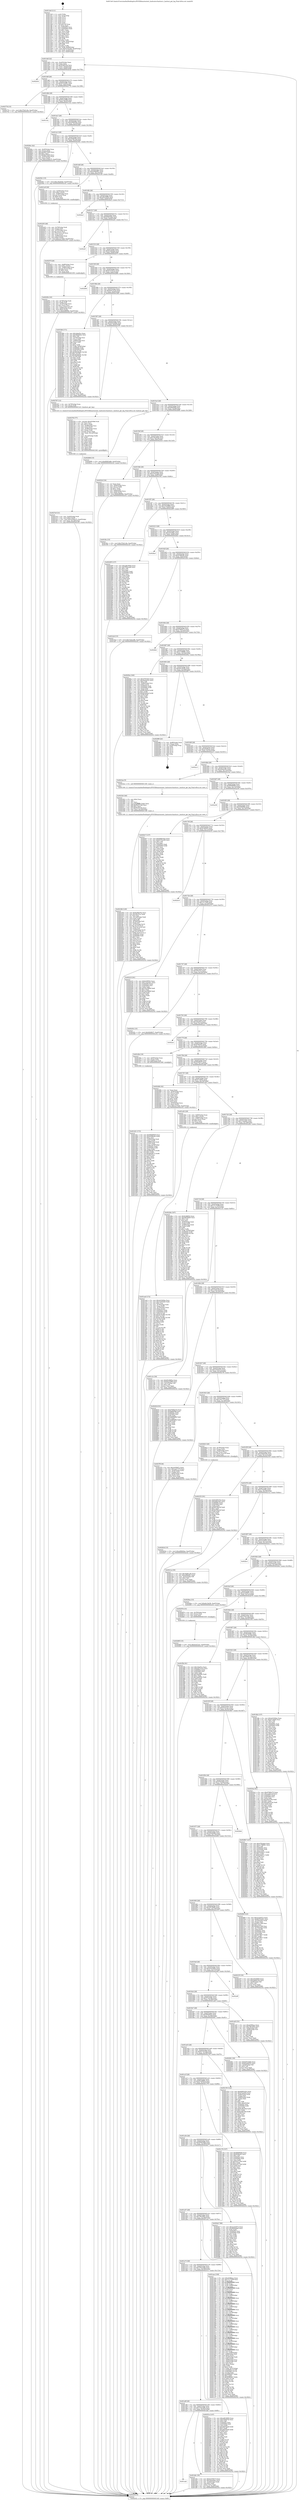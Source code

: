 digraph "0x4013e0" {
  label = "0x4013e0 (/mnt/c/Users/mathe/Desktop/tcc/POCII/binaries/extr_hashcatsrchashcat.c_hashcat_get_log_Final-ollvm.out::main(0))"
  labelloc = "t"
  node[shape=record]

  Entry [label="",width=0.3,height=0.3,shape=circle,fillcolor=black,style=filled]
  "0x40144f" [label="{
     0x40144f [32]\l
     | [instrs]\l
     &nbsp;&nbsp;0x40144f \<+6\>: mov -0xa0(%rbp),%eax\l
     &nbsp;&nbsp;0x401455 \<+2\>: mov %eax,%ecx\l
     &nbsp;&nbsp;0x401457 \<+6\>: sub $0x8c86435e,%ecx\l
     &nbsp;&nbsp;0x40145d \<+6\>: mov %eax,-0xb4(%rbp)\l
     &nbsp;&nbsp;0x401463 \<+6\>: mov %ecx,-0xb8(%rbp)\l
     &nbsp;&nbsp;0x401469 \<+6\>: je 0000000000402b3b \<main+0x175b\>\l
  }"]
  "0x402b3b" [label="{
     0x402b3b\l
  }", style=dashed]
  "0x40146f" [label="{
     0x40146f [28]\l
     | [instrs]\l
     &nbsp;&nbsp;0x40146f \<+5\>: jmp 0000000000401474 \<main+0x94\>\l
     &nbsp;&nbsp;0x401474 \<+6\>: mov -0xb4(%rbp),%eax\l
     &nbsp;&nbsp;0x40147a \<+5\>: sub $0x927b3d91,%eax\l
     &nbsp;&nbsp;0x40147f \<+6\>: mov %eax,-0xbc(%rbp)\l
     &nbsp;&nbsp;0x401485 \<+6\>: je 0000000000402778 \<main+0x1398\>\l
  }"]
  Exit [label="",width=0.3,height=0.3,shape=circle,fillcolor=black,style=filled,peripheries=2]
  "0x402778" [label="{
     0x402778 [15]\l
     | [instrs]\l
     &nbsp;&nbsp;0x402778 \<+10\>: movl $0x37b41c9a,-0xa0(%rbp)\l
     &nbsp;&nbsp;0x402782 \<+5\>: jmp 0000000000402c02 \<main+0x1822\>\l
  }"]
  "0x40148b" [label="{
     0x40148b [28]\l
     | [instrs]\l
     &nbsp;&nbsp;0x40148b \<+5\>: jmp 0000000000401490 \<main+0xb0\>\l
     &nbsp;&nbsp;0x401490 \<+6\>: mov -0xb4(%rbp),%eax\l
     &nbsp;&nbsp;0x401496 \<+5\>: sub $0x92a22f69,%eax\l
     &nbsp;&nbsp;0x40149b \<+6\>: mov %eax,-0xc0(%rbp)\l
     &nbsp;&nbsp;0x4014a1 \<+6\>: je 0000000000401c5a \<main+0x87a\>\l
  }"]
  "0x402885" [label="{
     0x402885 [15]\l
     | [instrs]\l
     &nbsp;&nbsp;0x402885 \<+10\>: movl $0x43cf12a1,-0xa0(%rbp)\l
     &nbsp;&nbsp;0x40288f \<+5\>: jmp 0000000000402c02 \<main+0x1822\>\l
  }"]
  "0x401c5a" [label="{
     0x401c5a\l
  }", style=dashed]
  "0x4014a7" [label="{
     0x4014a7 [28]\l
     | [instrs]\l
     &nbsp;&nbsp;0x4014a7 \<+5\>: jmp 00000000004014ac \<main+0xcc\>\l
     &nbsp;&nbsp;0x4014ac \<+6\>: mov -0xb4(%rbp),%eax\l
     &nbsp;&nbsp;0x4014b2 \<+5\>: sub $0xa08640ee,%eax\l
     &nbsp;&nbsp;0x4014b7 \<+6\>: mov %eax,-0xc4(%rbp)\l
     &nbsp;&nbsp;0x4014bd \<+6\>: je 000000000040284c \<main+0x146c\>\l
  }"]
  "0x40283d" [label="{
     0x40283d [15]\l
     | [instrs]\l
     &nbsp;&nbsp;0x40283d \<+10\>: movl $0xa08640ee,-0xa0(%rbp)\l
     &nbsp;&nbsp;0x402847 \<+5\>: jmp 0000000000402c02 \<main+0x1822\>\l
  }"]
  "0x40284c" [label="{
     0x40284c [42]\l
     | [instrs]\l
     &nbsp;&nbsp;0x40284c \<+4\>: mov -0x40(%rbp),%rax\l
     &nbsp;&nbsp;0x402850 \<+2\>: mov (%rax),%ecx\l
     &nbsp;&nbsp;0x402852 \<+6\>: add $0x8e57def4,%ecx\l
     &nbsp;&nbsp;0x402858 \<+3\>: add $0x1,%ecx\l
     &nbsp;&nbsp;0x40285b \<+6\>: sub $0x8e57def4,%ecx\l
     &nbsp;&nbsp;0x402861 \<+4\>: mov -0x40(%rbp),%rax\l
     &nbsp;&nbsp;0x402865 \<+2\>: mov %ecx,(%rax)\l
     &nbsp;&nbsp;0x402867 \<+10\>: movl $0x1d34ee75,-0xa0(%rbp)\l
     &nbsp;&nbsp;0x402871 \<+5\>: jmp 0000000000402c02 \<main+0x1822\>\l
  }"]
  "0x4014c3" [label="{
     0x4014c3 [28]\l
     | [instrs]\l
     &nbsp;&nbsp;0x4014c3 \<+5\>: jmp 00000000004014c8 \<main+0xe8\>\l
     &nbsp;&nbsp;0x4014c8 \<+6\>: mov -0xb4(%rbp),%eax\l
     &nbsp;&nbsp;0x4014ce \<+5\>: sub $0xa3bdb7f2,%eax\l
     &nbsp;&nbsp;0x4014d3 \<+6\>: mov %eax,-0xc8(%rbp)\l
     &nbsp;&nbsp;0x4014d9 \<+6\>: je 00000000004025b1 \<main+0x11d1\>\l
  }"]
  "0x4027e0" [label="{
     0x4027e0 [31]\l
     | [instrs]\l
     &nbsp;&nbsp;0x4027e0 \<+4\>: mov -0x40(%rbp),%rdi\l
     &nbsp;&nbsp;0x4027e4 \<+6\>: movl $0x0,(%rdi)\l
     &nbsp;&nbsp;0x4027ea \<+10\>: movl $0x1d34ee75,-0xa0(%rbp)\l
     &nbsp;&nbsp;0x4027f4 \<+6\>: mov %eax,-0x1a8(%rbp)\l
     &nbsp;&nbsp;0x4027fa \<+5\>: jmp 0000000000402c02 \<main+0x1822\>\l
  }"]
  "0x4025b1" [label="{
     0x4025b1 [15]\l
     | [instrs]\l
     &nbsp;&nbsp;0x4025b1 \<+10\>: movl $0xc30ad4ab,-0xa0(%rbp)\l
     &nbsp;&nbsp;0x4025bb \<+5\>: jmp 0000000000402c02 \<main+0x1822\>\l
  }"]
  "0x4014df" [label="{
     0x4014df [28]\l
     | [instrs]\l
     &nbsp;&nbsp;0x4014df \<+5\>: jmp 00000000004014e4 \<main+0x104\>\l
     &nbsp;&nbsp;0x4014e4 \<+6\>: mov -0xb4(%rbp),%eax\l
     &nbsp;&nbsp;0x4014ea \<+5\>: sub $0xa4f4bd81,%eax\l
     &nbsp;&nbsp;0x4014ef \<+6\>: mov %eax,-0xcc(%rbp)\l
     &nbsp;&nbsp;0x4014f5 \<+6\>: je 00000000004021e8 \<main+0xe08\>\l
  }"]
  "0x402793" [label="{
     0x402793 [77]\l
     | [instrs]\l
     &nbsp;&nbsp;0x402793 \<+10\>: movabs $0x4030b6,%rdi\l
     &nbsp;&nbsp;0x40279d \<+2\>: xor %ecx,%ecx\l
     &nbsp;&nbsp;0x40279f \<+5\>: mov $0x1a,%edx\l
     &nbsp;&nbsp;0x4027a4 \<+4\>: mov -0x48(%rbp),%rsi\l
     &nbsp;&nbsp;0x4027a8 \<+3\>: mov %rax,(%rsi)\l
     &nbsp;&nbsp;0x4027ab \<+4\>: mov -0x48(%rbp),%rax\l
     &nbsp;&nbsp;0x4027af \<+3\>: mov (%rax),%rax\l
     &nbsp;&nbsp;0x4027b2 \<+3\>: movsbl (%rax),%eax\l
     &nbsp;&nbsp;0x4027b5 \<+6\>: mov %edx,-0x1a4(%rbp)\l
     &nbsp;&nbsp;0x4027bb \<+1\>: cltd\l
     &nbsp;&nbsp;0x4027bc \<+7\>: mov -0x1a4(%rbp),%r8d\l
     &nbsp;&nbsp;0x4027c3 \<+3\>: idiv %r8d\l
     &nbsp;&nbsp;0x4027c6 \<+3\>: mov %ecx,%r9d\l
     &nbsp;&nbsp;0x4027c9 \<+3\>: sub %edx,%r9d\l
     &nbsp;&nbsp;0x4027cc \<+2\>: mov %ecx,%edx\l
     &nbsp;&nbsp;0x4027ce \<+3\>: sub $0x61,%edx\l
     &nbsp;&nbsp;0x4027d1 \<+3\>: add %edx,%r9d\l
     &nbsp;&nbsp;0x4027d4 \<+3\>: sub %r9d,%ecx\l
     &nbsp;&nbsp;0x4027d7 \<+2\>: mov %ecx,%esi\l
     &nbsp;&nbsp;0x4027d9 \<+2\>: mov $0x0,%al\l
     &nbsp;&nbsp;0x4027db \<+5\>: call 0000000000401040 \<printf@plt\>\l
     | [calls]\l
     &nbsp;&nbsp;0x401040 \{1\} (unknown)\l
  }"]
  "0x4021e8" [label="{
     0x4021e8 [29]\l
     | [instrs]\l
     &nbsp;&nbsp;0x4021e8 \<+4\>: mov -0x58(%rbp),%rax\l
     &nbsp;&nbsp;0x4021ec \<+6\>: movl $0x1,(%rax)\l
     &nbsp;&nbsp;0x4021f2 \<+4\>: mov -0x58(%rbp),%rax\l
     &nbsp;&nbsp;0x4021f6 \<+3\>: movslq (%rax),%rax\l
     &nbsp;&nbsp;0x4021f9 \<+4\>: shl $0x0,%rax\l
     &nbsp;&nbsp;0x4021fd \<+3\>: mov %rax,%rdi\l
     &nbsp;&nbsp;0x402200 \<+5\>: call 0000000000401050 \<malloc@plt\>\l
     | [calls]\l
     &nbsp;&nbsp;0x401050 \{1\} (unknown)\l
  }"]
  "0x4014fb" [label="{
     0x4014fb [28]\l
     | [instrs]\l
     &nbsp;&nbsp;0x4014fb \<+5\>: jmp 0000000000401500 \<main+0x120\>\l
     &nbsp;&nbsp;0x401500 \<+6\>: mov -0xb4(%rbp),%eax\l
     &nbsp;&nbsp;0x401506 \<+5\>: sub $0xad616950,%eax\l
     &nbsp;&nbsp;0x40150b \<+6\>: mov %eax,-0xd0(%rbp)\l
     &nbsp;&nbsp;0x401511 \<+6\>: je 0000000000402ba3 \<main+0x17c3\>\l
  }"]
  "0x4023db" [label="{
     0x4023db [129]\l
     | [instrs]\l
     &nbsp;&nbsp;0x4023db \<+5\>: mov $0x8c86435e,%ecx\l
     &nbsp;&nbsp;0x4023e0 \<+5\>: mov $0x39cd7ac,%edx\l
     &nbsp;&nbsp;0x4023e5 \<+2\>: xor %esi,%esi\l
     &nbsp;&nbsp;0x4023e7 \<+6\>: mov -0x1a0(%rbp),%edi\l
     &nbsp;&nbsp;0x4023ed \<+3\>: imul %eax,%edi\l
     &nbsp;&nbsp;0x4023f0 \<+3\>: mov %dil,%r8b\l
     &nbsp;&nbsp;0x4023f3 \<+4\>: mov -0x78(%rbp),%r9\l
     &nbsp;&nbsp;0x4023f7 \<+3\>: mov (%r9),%r9\l
     &nbsp;&nbsp;0x4023fa \<+4\>: mov -0x70(%rbp),%r10\l
     &nbsp;&nbsp;0x4023fe \<+3\>: movslq (%r10),%r10\l
     &nbsp;&nbsp;0x402401 \<+4\>: mov (%r9,%r10,8),%r9\l
     &nbsp;&nbsp;0x402405 \<+3\>: mov (%r9),%r9\l
     &nbsp;&nbsp;0x402408 \<+4\>: mov -0x50(%rbp),%r10\l
     &nbsp;&nbsp;0x40240c \<+3\>: movslq (%r10),%r10\l
     &nbsp;&nbsp;0x40240f \<+4\>: mov %r8b,(%r9,%r10,1)\l
     &nbsp;&nbsp;0x402413 \<+7\>: mov 0x40505c,%eax\l
     &nbsp;&nbsp;0x40241a \<+7\>: mov 0x405060,%edi\l
     &nbsp;&nbsp;0x402421 \<+3\>: sub $0x1,%esi\l
     &nbsp;&nbsp;0x402424 \<+3\>: mov %eax,%r11d\l
     &nbsp;&nbsp;0x402427 \<+3\>: add %esi,%r11d\l
     &nbsp;&nbsp;0x40242a \<+4\>: imul %r11d,%eax\l
     &nbsp;&nbsp;0x40242e \<+3\>: and $0x1,%eax\l
     &nbsp;&nbsp;0x402431 \<+3\>: cmp $0x0,%eax\l
     &nbsp;&nbsp;0x402434 \<+4\>: sete %r8b\l
     &nbsp;&nbsp;0x402438 \<+3\>: cmp $0xa,%edi\l
     &nbsp;&nbsp;0x40243b \<+3\>: setl %bl\l
     &nbsp;&nbsp;0x40243e \<+3\>: mov %r8b,%r14b\l
     &nbsp;&nbsp;0x402441 \<+3\>: and %bl,%r14b\l
     &nbsp;&nbsp;0x402444 \<+3\>: xor %bl,%r8b\l
     &nbsp;&nbsp;0x402447 \<+3\>: or %r8b,%r14b\l
     &nbsp;&nbsp;0x40244a \<+4\>: test $0x1,%r14b\l
     &nbsp;&nbsp;0x40244e \<+3\>: cmovne %edx,%ecx\l
     &nbsp;&nbsp;0x402451 \<+6\>: mov %ecx,-0xa0(%rbp)\l
     &nbsp;&nbsp;0x402457 \<+5\>: jmp 0000000000402c02 \<main+0x1822\>\l
  }"]
  "0x402ba3" [label="{
     0x402ba3\l
  }", style=dashed]
  "0x401517" [label="{
     0x401517 [28]\l
     | [instrs]\l
     &nbsp;&nbsp;0x401517 \<+5\>: jmp 000000000040151c \<main+0x13c\>\l
     &nbsp;&nbsp;0x40151c \<+6\>: mov -0xb4(%rbp),%eax\l
     &nbsp;&nbsp;0x401522 \<+5\>: sub $0xb069162e,%eax\l
     &nbsp;&nbsp;0x401527 \<+6\>: mov %eax,-0xd4(%rbp)\l
     &nbsp;&nbsp;0x40152d \<+6\>: je 0000000000402af1 \<main+0x1711\>\l
  }"]
  "0x4023b3" [label="{
     0x4023b3 [40]\l
     | [instrs]\l
     &nbsp;&nbsp;0x4023b3 \<+5\>: mov $0x2,%ecx\l
     &nbsp;&nbsp;0x4023b8 \<+1\>: cltd\l
     &nbsp;&nbsp;0x4023b9 \<+2\>: idiv %ecx\l
     &nbsp;&nbsp;0x4023bb \<+6\>: imul $0xfffffffe,%edx,%ecx\l
     &nbsp;&nbsp;0x4023c1 \<+6\>: add $0xf52531db,%ecx\l
     &nbsp;&nbsp;0x4023c7 \<+3\>: add $0x1,%ecx\l
     &nbsp;&nbsp;0x4023ca \<+6\>: sub $0xf52531db,%ecx\l
     &nbsp;&nbsp;0x4023d0 \<+6\>: mov %ecx,-0x1a0(%rbp)\l
     &nbsp;&nbsp;0x4023d6 \<+5\>: call 0000000000401160 \<next_i\>\l
     | [calls]\l
     &nbsp;&nbsp;0x401160 \{1\} (/mnt/c/Users/mathe/Desktop/tcc/POCII/binaries/extr_hashcatsrchashcat.c_hashcat_get_log_Final-ollvm.out::next_i)\l
  }"]
  "0x402af1" [label="{
     0x402af1\l
  }", style=dashed]
  "0x401533" [label="{
     0x401533 [28]\l
     | [instrs]\l
     &nbsp;&nbsp;0x401533 \<+5\>: jmp 0000000000401538 \<main+0x158\>\l
     &nbsp;&nbsp;0x401538 \<+6\>: mov -0xb4(%rbp),%eax\l
     &nbsp;&nbsp;0x40153e \<+5\>: sub $0xb2aded32,%eax\l
     &nbsp;&nbsp;0x401543 \<+6\>: mov %eax,-0xd8(%rbp)\l
     &nbsp;&nbsp;0x401549 \<+6\>: je 000000000040207f \<main+0xc9f\>\l
  }"]
  "0x402205" [label="{
     0x402205 [46]\l
     | [instrs]\l
     &nbsp;&nbsp;0x402205 \<+4\>: mov -0x78(%rbp),%rdi\l
     &nbsp;&nbsp;0x402209 \<+3\>: mov (%rdi),%rdi\l
     &nbsp;&nbsp;0x40220c \<+4\>: mov -0x70(%rbp),%rcx\l
     &nbsp;&nbsp;0x402210 \<+3\>: movslq (%rcx),%rcx\l
     &nbsp;&nbsp;0x402213 \<+4\>: mov (%rdi,%rcx,8),%rcx\l
     &nbsp;&nbsp;0x402217 \<+3\>: mov %rax,(%rcx)\l
     &nbsp;&nbsp;0x40221a \<+4\>: mov -0x50(%rbp),%rax\l
     &nbsp;&nbsp;0x40221e \<+6\>: movl $0x0,(%rax)\l
     &nbsp;&nbsp;0x402224 \<+10\>: movl $0x1217426,-0xa0(%rbp)\l
     &nbsp;&nbsp;0x40222e \<+5\>: jmp 0000000000402c02 \<main+0x1822\>\l
  }"]
  "0x40207f" [label="{
     0x40207f [29]\l
     | [instrs]\l
     &nbsp;&nbsp;0x40207f \<+4\>: mov -0x68(%rbp),%rax\l
     &nbsp;&nbsp;0x402083 \<+6\>: movl $0x1,(%rax)\l
     &nbsp;&nbsp;0x402089 \<+4\>: mov -0x68(%rbp),%rax\l
     &nbsp;&nbsp;0x40208d \<+3\>: movslq (%rax),%rax\l
     &nbsp;&nbsp;0x402090 \<+4\>: shl $0x3,%rax\l
     &nbsp;&nbsp;0x402094 \<+3\>: mov %rax,%rdi\l
     &nbsp;&nbsp;0x402097 \<+5\>: call 0000000000401050 \<malloc@plt\>\l
     | [calls]\l
     &nbsp;&nbsp;0x401050 \{1\} (unknown)\l
  }"]
  "0x40154f" [label="{
     0x40154f [28]\l
     | [instrs]\l
     &nbsp;&nbsp;0x40154f \<+5\>: jmp 0000000000401554 \<main+0x174\>\l
     &nbsp;&nbsp;0x401554 \<+6\>: mov -0xb4(%rbp),%eax\l
     &nbsp;&nbsp;0x40155a \<+5\>: sub $0xb3376515,%eax\l
     &nbsp;&nbsp;0x40155f \<+6\>: mov %eax,-0xdc(%rbp)\l
     &nbsp;&nbsp;0x401565 \<+6\>: je 0000000000402894 \<main+0x14b4\>\l
  }"]
  "0x40209c" [label="{
     0x40209c [43]\l
     | [instrs]\l
     &nbsp;&nbsp;0x40209c \<+4\>: mov -0x78(%rbp),%rdi\l
     &nbsp;&nbsp;0x4020a0 \<+3\>: mov (%rdi),%rdi\l
     &nbsp;&nbsp;0x4020a3 \<+4\>: mov -0x70(%rbp),%rcx\l
     &nbsp;&nbsp;0x4020a7 \<+3\>: movslq (%rcx),%rcx\l
     &nbsp;&nbsp;0x4020aa \<+4\>: mov %rax,(%rdi,%rcx,8)\l
     &nbsp;&nbsp;0x4020ae \<+4\>: mov -0x60(%rbp),%rax\l
     &nbsp;&nbsp;0x4020b2 \<+6\>: movl $0x0,(%rax)\l
     &nbsp;&nbsp;0x4020b8 \<+10\>: movl $0xfc68099e,-0xa0(%rbp)\l
     &nbsp;&nbsp;0x4020c2 \<+5\>: jmp 0000000000402c02 \<main+0x1822\>\l
  }"]
  "0x402894" [label="{
     0x402894\l
  }", style=dashed]
  "0x40156b" [label="{
     0x40156b [28]\l
     | [instrs]\l
     &nbsp;&nbsp;0x40156b \<+5\>: jmp 0000000000401570 \<main+0x190\>\l
     &nbsp;&nbsp;0x401570 \<+6\>: mov -0xb4(%rbp),%eax\l
     &nbsp;&nbsp;0x401576 \<+5\>: sub $0xbab7a516,%eax\l
     &nbsp;&nbsp;0x40157b \<+6\>: mov %eax,-0xe0(%rbp)\l
     &nbsp;&nbsp;0x401581 \<+6\>: je 0000000000401fb6 \<main+0xbd6\>\l
  }"]
  "0x401ea0" [label="{
     0x401ea0 [172]\l
     | [instrs]\l
     &nbsp;&nbsp;0x401ea0 \<+5\>: mov $0x4c9182ba,%ecx\l
     &nbsp;&nbsp;0x401ea5 \<+5\>: mov $0xc5c87b2b,%edx\l
     &nbsp;&nbsp;0x401eaa \<+3\>: mov $0x1,%sil\l
     &nbsp;&nbsp;0x401ead \<+4\>: mov -0x78(%rbp),%rdi\l
     &nbsp;&nbsp;0x401eb1 \<+3\>: mov %rax,(%rdi)\l
     &nbsp;&nbsp;0x401eb4 \<+4\>: mov -0x70(%rbp),%rax\l
     &nbsp;&nbsp;0x401eb8 \<+6\>: movl $0x0,(%rax)\l
     &nbsp;&nbsp;0x401ebe \<+8\>: mov 0x40505c,%r8d\l
     &nbsp;&nbsp;0x401ec6 \<+8\>: mov 0x405060,%r9d\l
     &nbsp;&nbsp;0x401ece \<+3\>: mov %r8d,%r10d\l
     &nbsp;&nbsp;0x401ed1 \<+7\>: add $0xda74c982,%r10d\l
     &nbsp;&nbsp;0x401ed8 \<+4\>: sub $0x1,%r10d\l
     &nbsp;&nbsp;0x401edc \<+7\>: sub $0xda74c982,%r10d\l
     &nbsp;&nbsp;0x401ee3 \<+4\>: imul %r10d,%r8d\l
     &nbsp;&nbsp;0x401ee7 \<+4\>: and $0x1,%r8d\l
     &nbsp;&nbsp;0x401eeb \<+4\>: cmp $0x0,%r8d\l
     &nbsp;&nbsp;0x401eef \<+4\>: sete %r11b\l
     &nbsp;&nbsp;0x401ef3 \<+4\>: cmp $0xa,%r9d\l
     &nbsp;&nbsp;0x401ef7 \<+3\>: setl %bl\l
     &nbsp;&nbsp;0x401efa \<+3\>: mov %r11b,%r14b\l
     &nbsp;&nbsp;0x401efd \<+4\>: xor $0xff,%r14b\l
     &nbsp;&nbsp;0x401f01 \<+3\>: mov %bl,%r15b\l
     &nbsp;&nbsp;0x401f04 \<+4\>: xor $0xff,%r15b\l
     &nbsp;&nbsp;0x401f08 \<+4\>: xor $0x0,%sil\l
     &nbsp;&nbsp;0x401f0c \<+3\>: mov %r14b,%r12b\l
     &nbsp;&nbsp;0x401f0f \<+4\>: and $0x0,%r12b\l
     &nbsp;&nbsp;0x401f13 \<+3\>: and %sil,%r11b\l
     &nbsp;&nbsp;0x401f16 \<+3\>: mov %r15b,%r13b\l
     &nbsp;&nbsp;0x401f19 \<+4\>: and $0x0,%r13b\l
     &nbsp;&nbsp;0x401f1d \<+3\>: and %sil,%bl\l
     &nbsp;&nbsp;0x401f20 \<+3\>: or %r11b,%r12b\l
     &nbsp;&nbsp;0x401f23 \<+3\>: or %bl,%r13b\l
     &nbsp;&nbsp;0x401f26 \<+3\>: xor %r13b,%r12b\l
     &nbsp;&nbsp;0x401f29 \<+3\>: or %r15b,%r14b\l
     &nbsp;&nbsp;0x401f2c \<+4\>: xor $0xff,%r14b\l
     &nbsp;&nbsp;0x401f30 \<+4\>: or $0x0,%sil\l
     &nbsp;&nbsp;0x401f34 \<+3\>: and %sil,%r14b\l
     &nbsp;&nbsp;0x401f37 \<+3\>: or %r14b,%r12b\l
     &nbsp;&nbsp;0x401f3a \<+4\>: test $0x1,%r12b\l
     &nbsp;&nbsp;0x401f3e \<+3\>: cmovne %edx,%ecx\l
     &nbsp;&nbsp;0x401f41 \<+6\>: mov %ecx,-0xa0(%rbp)\l
     &nbsp;&nbsp;0x401f47 \<+5\>: jmp 0000000000402c02 \<main+0x1822\>\l
  }"]
  "0x401fb6" [label="{
     0x401fb6 [171]\l
     | [instrs]\l
     &nbsp;&nbsp;0x401fb6 \<+5\>: mov $0x3abe91e,%eax\l
     &nbsp;&nbsp;0x401fbb \<+5\>: mov $0x5feb002e,%ecx\l
     &nbsp;&nbsp;0x401fc0 \<+2\>: mov $0x1,%dl\l
     &nbsp;&nbsp;0x401fc2 \<+4\>: mov -0x70(%rbp),%rsi\l
     &nbsp;&nbsp;0x401fc6 \<+2\>: mov (%rsi),%edi\l
     &nbsp;&nbsp;0x401fc8 \<+4\>: mov -0x80(%rbp),%rsi\l
     &nbsp;&nbsp;0x401fcc \<+2\>: cmp (%rsi),%edi\l
     &nbsp;&nbsp;0x401fce \<+4\>: setl %r8b\l
     &nbsp;&nbsp;0x401fd2 \<+4\>: and $0x1,%r8b\l
     &nbsp;&nbsp;0x401fd6 \<+4\>: mov %r8b,-0x2b(%rbp)\l
     &nbsp;&nbsp;0x401fda \<+7\>: mov 0x40505c,%edi\l
     &nbsp;&nbsp;0x401fe1 \<+8\>: mov 0x405060,%r9d\l
     &nbsp;&nbsp;0x401fe9 \<+3\>: mov %edi,%r10d\l
     &nbsp;&nbsp;0x401fec \<+7\>: add $0x402dda61,%r10d\l
     &nbsp;&nbsp;0x401ff3 \<+4\>: sub $0x1,%r10d\l
     &nbsp;&nbsp;0x401ff7 \<+7\>: sub $0x402dda61,%r10d\l
     &nbsp;&nbsp;0x401ffe \<+4\>: imul %r10d,%edi\l
     &nbsp;&nbsp;0x402002 \<+3\>: and $0x1,%edi\l
     &nbsp;&nbsp;0x402005 \<+3\>: cmp $0x0,%edi\l
     &nbsp;&nbsp;0x402008 \<+4\>: sete %r8b\l
     &nbsp;&nbsp;0x40200c \<+4\>: cmp $0xa,%r9d\l
     &nbsp;&nbsp;0x402010 \<+4\>: setl %r11b\l
     &nbsp;&nbsp;0x402014 \<+3\>: mov %r8b,%bl\l
     &nbsp;&nbsp;0x402017 \<+3\>: xor $0xff,%bl\l
     &nbsp;&nbsp;0x40201a \<+3\>: mov %r11b,%r14b\l
     &nbsp;&nbsp;0x40201d \<+4\>: xor $0xff,%r14b\l
     &nbsp;&nbsp;0x402021 \<+3\>: xor $0x0,%dl\l
     &nbsp;&nbsp;0x402024 \<+3\>: mov %bl,%r15b\l
     &nbsp;&nbsp;0x402027 \<+4\>: and $0x0,%r15b\l
     &nbsp;&nbsp;0x40202b \<+3\>: and %dl,%r8b\l
     &nbsp;&nbsp;0x40202e \<+3\>: mov %r14b,%r12b\l
     &nbsp;&nbsp;0x402031 \<+4\>: and $0x0,%r12b\l
     &nbsp;&nbsp;0x402035 \<+3\>: and %dl,%r11b\l
     &nbsp;&nbsp;0x402038 \<+3\>: or %r8b,%r15b\l
     &nbsp;&nbsp;0x40203b \<+3\>: or %r11b,%r12b\l
     &nbsp;&nbsp;0x40203e \<+3\>: xor %r12b,%r15b\l
     &nbsp;&nbsp;0x402041 \<+3\>: or %r14b,%bl\l
     &nbsp;&nbsp;0x402044 \<+3\>: xor $0xff,%bl\l
     &nbsp;&nbsp;0x402047 \<+3\>: or $0x0,%dl\l
     &nbsp;&nbsp;0x40204a \<+2\>: and %dl,%bl\l
     &nbsp;&nbsp;0x40204c \<+3\>: or %bl,%r15b\l
     &nbsp;&nbsp;0x40204f \<+4\>: test $0x1,%r15b\l
     &nbsp;&nbsp;0x402053 \<+3\>: cmovne %ecx,%eax\l
     &nbsp;&nbsp;0x402056 \<+6\>: mov %eax,-0xa0(%rbp)\l
     &nbsp;&nbsp;0x40205c \<+5\>: jmp 0000000000402c02 \<main+0x1822\>\l
  }"]
  "0x401587" [label="{
     0x401587 [28]\l
     | [instrs]\l
     &nbsp;&nbsp;0x401587 \<+5\>: jmp 000000000040158c \<main+0x1ac\>\l
     &nbsp;&nbsp;0x40158c \<+6\>: mov -0xb4(%rbp),%eax\l
     &nbsp;&nbsp;0x401592 \<+5\>: sub $0xbd43abbb,%eax\l
     &nbsp;&nbsp;0x401597 \<+6\>: mov %eax,-0xe4(%rbp)\l
     &nbsp;&nbsp;0x40159d \<+6\>: je 0000000000402787 \<main+0x13a7\>\l
  }"]
  "0x401aab" [label="{
     0x401aab\l
  }", style=dashed]
  "0x402787" [label="{
     0x402787 [12]\l
     | [instrs]\l
     &nbsp;&nbsp;0x402787 \<+4\>: mov -0x78(%rbp),%rax\l
     &nbsp;&nbsp;0x40278b \<+3\>: mov (%rax),%rdi\l
     &nbsp;&nbsp;0x40278e \<+5\>: call 00000000004013c0 \<hashcat_get_log\>\l
     | [calls]\l
     &nbsp;&nbsp;0x4013c0 \{1\} (/mnt/c/Users/mathe/Desktop/tcc/POCII/binaries/extr_hashcatsrchashcat.c_hashcat_get_log_Final-ollvm.out::hashcat_get_log)\l
  }"]
  "0x4015a3" [label="{
     0x4015a3 [28]\l
     | [instrs]\l
     &nbsp;&nbsp;0x4015a3 \<+5\>: jmp 00000000004015a8 \<main+0x1c8\>\l
     &nbsp;&nbsp;0x4015a8 \<+6\>: mov -0xb4(%rbp),%eax\l
     &nbsp;&nbsp;0x4015ae \<+5\>: sub $0xbd640bff,%eax\l
     &nbsp;&nbsp;0x4015b3 \<+6\>: mov %eax,-0xe8(%rbp)\l
     &nbsp;&nbsp;0x4015b9 \<+6\>: je 0000000000402698 \<main+0x12b8\>\l
  }"]
  "0x401ddc" [label="{
     0x401ddc [30]\l
     | [instrs]\l
     &nbsp;&nbsp;0x401ddc \<+5\>: mov $0xb3376515,%eax\l
     &nbsp;&nbsp;0x401de1 \<+5\>: mov $0x393938ec,%ecx\l
     &nbsp;&nbsp;0x401de6 \<+3\>: mov -0x30(%rbp),%edx\l
     &nbsp;&nbsp;0x401de9 \<+3\>: cmp $0x0,%edx\l
     &nbsp;&nbsp;0x401dec \<+3\>: cmove %ecx,%eax\l
     &nbsp;&nbsp;0x401def \<+6\>: mov %eax,-0xa0(%rbp)\l
     &nbsp;&nbsp;0x401df5 \<+5\>: jmp 0000000000402c02 \<main+0x1822\>\l
  }"]
  "0x402698" [label="{
     0x402698 [15]\l
     | [instrs]\l
     &nbsp;&nbsp;0x402698 \<+10\>: movl $0x69083ddb,-0xa0(%rbp)\l
     &nbsp;&nbsp;0x4026a2 \<+5\>: jmp 0000000000402c02 \<main+0x1822\>\l
  }"]
  "0x4015bf" [label="{
     0x4015bf [28]\l
     | [instrs]\l
     &nbsp;&nbsp;0x4015bf \<+5\>: jmp 00000000004015c4 \<main+0x1e4\>\l
     &nbsp;&nbsp;0x4015c4 \<+6\>: mov -0xb4(%rbp),%eax\l
     &nbsp;&nbsp;0x4015ca \<+5\>: sub $0xc30ad4ab,%eax\l
     &nbsp;&nbsp;0x4015cf \<+6\>: mov %eax,-0xec(%rbp)\l
     &nbsp;&nbsp;0x4015d5 \<+6\>: je 00000000004025c0 \<main+0x11e0\>\l
  }"]
  "0x401a8f" [label="{
     0x401a8f [28]\l
     | [instrs]\l
     &nbsp;&nbsp;0x401a8f \<+5\>: jmp 0000000000401a94 \<main+0x6b4\>\l
     &nbsp;&nbsp;0x401a94 \<+6\>: mov -0xb4(%rbp),%eax\l
     &nbsp;&nbsp;0x401a9a \<+5\>: sub $0x7e4ece8b,%eax\l
     &nbsp;&nbsp;0x401a9f \<+6\>: mov %eax,-0x19c(%rbp)\l
     &nbsp;&nbsp;0x401aa5 \<+6\>: je 0000000000401ddc \<main+0x9fc\>\l
  }"]
  "0x4025c0" [label="{
     0x4025c0 [34]\l
     | [instrs]\l
     &nbsp;&nbsp;0x4025c0 \<+2\>: xor %eax,%eax\l
     &nbsp;&nbsp;0x4025c2 \<+4\>: mov -0x60(%rbp),%rcx\l
     &nbsp;&nbsp;0x4025c6 \<+2\>: mov (%rcx),%edx\l
     &nbsp;&nbsp;0x4025c8 \<+3\>: sub $0x1,%eax\l
     &nbsp;&nbsp;0x4025cb \<+2\>: sub %eax,%edx\l
     &nbsp;&nbsp;0x4025cd \<+4\>: mov -0x60(%rbp),%rcx\l
     &nbsp;&nbsp;0x4025d1 \<+2\>: mov %edx,(%rcx)\l
     &nbsp;&nbsp;0x4025d3 \<+10\>: movl $0xfc68099e,-0xa0(%rbp)\l
     &nbsp;&nbsp;0x4025dd \<+5\>: jmp 0000000000402c02 \<main+0x1822\>\l
  }"]
  "0x4015db" [label="{
     0x4015db [28]\l
     | [instrs]\l
     &nbsp;&nbsp;0x4015db \<+5\>: jmp 00000000004015e0 \<main+0x200\>\l
     &nbsp;&nbsp;0x4015e0 \<+6\>: mov -0xb4(%rbp),%eax\l
     &nbsp;&nbsp;0x4015e6 \<+5\>: sub $0xc5c87b2b,%eax\l
     &nbsp;&nbsp;0x4015eb \<+6\>: mov %eax,-0xf0(%rbp)\l
     &nbsp;&nbsp;0x4015f1 \<+6\>: je 0000000000401f4c \<main+0xb6c\>\l
  }"]
  "0x40251e" [label="{
     0x40251e [147]\l
     | [instrs]\l
     &nbsp;&nbsp;0x40251e \<+5\>: mov $0xad616950,%eax\l
     &nbsp;&nbsp;0x402523 \<+5\>: mov $0xa3bdb7f2,%ecx\l
     &nbsp;&nbsp;0x402528 \<+2\>: mov $0x1,%dl\l
     &nbsp;&nbsp;0x40252a \<+7\>: mov 0x40505c,%esi\l
     &nbsp;&nbsp;0x402531 \<+7\>: mov 0x405060,%edi\l
     &nbsp;&nbsp;0x402538 \<+3\>: mov %esi,%r8d\l
     &nbsp;&nbsp;0x40253b \<+7\>: add $0x2db76ad4,%r8d\l
     &nbsp;&nbsp;0x402542 \<+4\>: sub $0x1,%r8d\l
     &nbsp;&nbsp;0x402546 \<+7\>: sub $0x2db76ad4,%r8d\l
     &nbsp;&nbsp;0x40254d \<+4\>: imul %r8d,%esi\l
     &nbsp;&nbsp;0x402551 \<+3\>: and $0x1,%esi\l
     &nbsp;&nbsp;0x402554 \<+3\>: cmp $0x0,%esi\l
     &nbsp;&nbsp;0x402557 \<+4\>: sete %r9b\l
     &nbsp;&nbsp;0x40255b \<+3\>: cmp $0xa,%edi\l
     &nbsp;&nbsp;0x40255e \<+4\>: setl %r10b\l
     &nbsp;&nbsp;0x402562 \<+3\>: mov %r9b,%r11b\l
     &nbsp;&nbsp;0x402565 \<+4\>: xor $0xff,%r11b\l
     &nbsp;&nbsp;0x402569 \<+3\>: mov %r10b,%bl\l
     &nbsp;&nbsp;0x40256c \<+3\>: xor $0xff,%bl\l
     &nbsp;&nbsp;0x40256f \<+3\>: xor $0x0,%dl\l
     &nbsp;&nbsp;0x402572 \<+3\>: mov %r11b,%r14b\l
     &nbsp;&nbsp;0x402575 \<+4\>: and $0x0,%r14b\l
     &nbsp;&nbsp;0x402579 \<+3\>: and %dl,%r9b\l
     &nbsp;&nbsp;0x40257c \<+3\>: mov %bl,%r15b\l
     &nbsp;&nbsp;0x40257f \<+4\>: and $0x0,%r15b\l
     &nbsp;&nbsp;0x402583 \<+3\>: and %dl,%r10b\l
     &nbsp;&nbsp;0x402586 \<+3\>: or %r9b,%r14b\l
     &nbsp;&nbsp;0x402589 \<+3\>: or %r10b,%r15b\l
     &nbsp;&nbsp;0x40258c \<+3\>: xor %r15b,%r14b\l
     &nbsp;&nbsp;0x40258f \<+3\>: or %bl,%r11b\l
     &nbsp;&nbsp;0x402592 \<+4\>: xor $0xff,%r11b\l
     &nbsp;&nbsp;0x402596 \<+3\>: or $0x0,%dl\l
     &nbsp;&nbsp;0x402599 \<+3\>: and %dl,%r11b\l
     &nbsp;&nbsp;0x40259c \<+3\>: or %r11b,%r14b\l
     &nbsp;&nbsp;0x40259f \<+4\>: test $0x1,%r14b\l
     &nbsp;&nbsp;0x4025a3 \<+3\>: cmovne %ecx,%eax\l
     &nbsp;&nbsp;0x4025a6 \<+6\>: mov %eax,-0xa0(%rbp)\l
     &nbsp;&nbsp;0x4025ac \<+5\>: jmp 0000000000402c02 \<main+0x1822\>\l
  }"]
  "0x401f4c" [label="{
     0x401f4c [15]\l
     | [instrs]\l
     &nbsp;&nbsp;0x401f4c \<+10\>: movl $0x37b41c9a,-0xa0(%rbp)\l
     &nbsp;&nbsp;0x401f56 \<+5\>: jmp 0000000000402c02 \<main+0x1822\>\l
  }"]
  "0x4015f7" [label="{
     0x4015f7 [28]\l
     | [instrs]\l
     &nbsp;&nbsp;0x4015f7 \<+5\>: jmp 00000000004015fc \<main+0x21c\>\l
     &nbsp;&nbsp;0x4015fc \<+6\>: mov -0xb4(%rbp),%eax\l
     &nbsp;&nbsp;0x401602 \<+5\>: sub $0xc9320665,%eax\l
     &nbsp;&nbsp;0x401607 \<+6\>: mov %eax,-0xf4(%rbp)\l
     &nbsp;&nbsp;0x40160d \<+6\>: je 0000000000402495 \<main+0x10b5\>\l
  }"]
  "0x401d21" [label="{
     0x401d21 [172]\l
     | [instrs]\l
     &nbsp;&nbsp;0x401d21 \<+5\>: mov $0xf0699949,%ecx\l
     &nbsp;&nbsp;0x401d26 \<+5\>: mov $0xd1f86c8e,%edx\l
     &nbsp;&nbsp;0x401d2b \<+3\>: mov $0x1,%sil\l
     &nbsp;&nbsp;0x401d2e \<+7\>: mov -0x88(%rbp),%rdi\l
     &nbsp;&nbsp;0x401d35 \<+2\>: mov %eax,(%rdi)\l
     &nbsp;&nbsp;0x401d37 \<+7\>: mov -0x88(%rbp),%rdi\l
     &nbsp;&nbsp;0x401d3e \<+2\>: mov (%rdi),%eax\l
     &nbsp;&nbsp;0x401d40 \<+3\>: mov %eax,-0x30(%rbp)\l
     &nbsp;&nbsp;0x401d43 \<+7\>: mov 0x40505c,%eax\l
     &nbsp;&nbsp;0x401d4a \<+8\>: mov 0x405060,%r8d\l
     &nbsp;&nbsp;0x401d52 \<+3\>: mov %eax,%r9d\l
     &nbsp;&nbsp;0x401d55 \<+7\>: add $0x992dfc73,%r9d\l
     &nbsp;&nbsp;0x401d5c \<+4\>: sub $0x1,%r9d\l
     &nbsp;&nbsp;0x401d60 \<+7\>: sub $0x992dfc73,%r9d\l
     &nbsp;&nbsp;0x401d67 \<+4\>: imul %r9d,%eax\l
     &nbsp;&nbsp;0x401d6b \<+3\>: and $0x1,%eax\l
     &nbsp;&nbsp;0x401d6e \<+3\>: cmp $0x0,%eax\l
     &nbsp;&nbsp;0x401d71 \<+4\>: sete %r10b\l
     &nbsp;&nbsp;0x401d75 \<+4\>: cmp $0xa,%r8d\l
     &nbsp;&nbsp;0x401d79 \<+4\>: setl %r11b\l
     &nbsp;&nbsp;0x401d7d \<+3\>: mov %r10b,%bl\l
     &nbsp;&nbsp;0x401d80 \<+3\>: xor $0xff,%bl\l
     &nbsp;&nbsp;0x401d83 \<+3\>: mov %r11b,%r14b\l
     &nbsp;&nbsp;0x401d86 \<+4\>: xor $0xff,%r14b\l
     &nbsp;&nbsp;0x401d8a \<+4\>: xor $0x1,%sil\l
     &nbsp;&nbsp;0x401d8e \<+3\>: mov %bl,%r15b\l
     &nbsp;&nbsp;0x401d91 \<+4\>: and $0xff,%r15b\l
     &nbsp;&nbsp;0x401d95 \<+3\>: and %sil,%r10b\l
     &nbsp;&nbsp;0x401d98 \<+3\>: mov %r14b,%r12b\l
     &nbsp;&nbsp;0x401d9b \<+4\>: and $0xff,%r12b\l
     &nbsp;&nbsp;0x401d9f \<+3\>: and %sil,%r11b\l
     &nbsp;&nbsp;0x401da2 \<+3\>: or %r10b,%r15b\l
     &nbsp;&nbsp;0x401da5 \<+3\>: or %r11b,%r12b\l
     &nbsp;&nbsp;0x401da8 \<+3\>: xor %r12b,%r15b\l
     &nbsp;&nbsp;0x401dab \<+3\>: or %r14b,%bl\l
     &nbsp;&nbsp;0x401dae \<+3\>: xor $0xff,%bl\l
     &nbsp;&nbsp;0x401db1 \<+4\>: or $0x1,%sil\l
     &nbsp;&nbsp;0x401db5 \<+3\>: and %sil,%bl\l
     &nbsp;&nbsp;0x401db8 \<+3\>: or %bl,%r15b\l
     &nbsp;&nbsp;0x401dbb \<+4\>: test $0x1,%r15b\l
     &nbsp;&nbsp;0x401dbf \<+3\>: cmovne %edx,%ecx\l
     &nbsp;&nbsp;0x401dc2 \<+6\>: mov %ecx,-0xa0(%rbp)\l
     &nbsp;&nbsp;0x401dc8 \<+5\>: jmp 0000000000402c02 \<main+0x1822\>\l
  }"]
  "0x402495" [label="{
     0x402495 [137]\l
     | [instrs]\l
     &nbsp;&nbsp;0x402495 \<+5\>: mov $0xad616950,%eax\l
     &nbsp;&nbsp;0x40249a \<+5\>: mov $0x7952ce89,%ecx\l
     &nbsp;&nbsp;0x40249f \<+2\>: mov $0x1,%dl\l
     &nbsp;&nbsp;0x4024a1 \<+2\>: xor %esi,%esi\l
     &nbsp;&nbsp;0x4024a3 \<+7\>: mov 0x40505c,%edi\l
     &nbsp;&nbsp;0x4024aa \<+8\>: mov 0x405060,%r8d\l
     &nbsp;&nbsp;0x4024b2 \<+3\>: sub $0x1,%esi\l
     &nbsp;&nbsp;0x4024b5 \<+3\>: mov %edi,%r9d\l
     &nbsp;&nbsp;0x4024b8 \<+3\>: add %esi,%r9d\l
     &nbsp;&nbsp;0x4024bb \<+4\>: imul %r9d,%edi\l
     &nbsp;&nbsp;0x4024bf \<+3\>: and $0x1,%edi\l
     &nbsp;&nbsp;0x4024c2 \<+3\>: cmp $0x0,%edi\l
     &nbsp;&nbsp;0x4024c5 \<+4\>: sete %r10b\l
     &nbsp;&nbsp;0x4024c9 \<+4\>: cmp $0xa,%r8d\l
     &nbsp;&nbsp;0x4024cd \<+4\>: setl %r11b\l
     &nbsp;&nbsp;0x4024d1 \<+3\>: mov %r10b,%bl\l
     &nbsp;&nbsp;0x4024d4 \<+3\>: xor $0xff,%bl\l
     &nbsp;&nbsp;0x4024d7 \<+3\>: mov %r11b,%r14b\l
     &nbsp;&nbsp;0x4024da \<+4\>: xor $0xff,%r14b\l
     &nbsp;&nbsp;0x4024de \<+3\>: xor $0x1,%dl\l
     &nbsp;&nbsp;0x4024e1 \<+3\>: mov %bl,%r15b\l
     &nbsp;&nbsp;0x4024e4 \<+4\>: and $0xff,%r15b\l
     &nbsp;&nbsp;0x4024e8 \<+3\>: and %dl,%r10b\l
     &nbsp;&nbsp;0x4024eb \<+3\>: mov %r14b,%r12b\l
     &nbsp;&nbsp;0x4024ee \<+4\>: and $0xff,%r12b\l
     &nbsp;&nbsp;0x4024f2 \<+3\>: and %dl,%r11b\l
     &nbsp;&nbsp;0x4024f5 \<+3\>: or %r10b,%r15b\l
     &nbsp;&nbsp;0x4024f8 \<+3\>: or %r11b,%r12b\l
     &nbsp;&nbsp;0x4024fb \<+3\>: xor %r12b,%r15b\l
     &nbsp;&nbsp;0x4024fe \<+3\>: or %r14b,%bl\l
     &nbsp;&nbsp;0x402501 \<+3\>: xor $0xff,%bl\l
     &nbsp;&nbsp;0x402504 \<+3\>: or $0x1,%dl\l
     &nbsp;&nbsp;0x402507 \<+2\>: and %dl,%bl\l
     &nbsp;&nbsp;0x402509 \<+3\>: or %bl,%r15b\l
     &nbsp;&nbsp;0x40250c \<+4\>: test $0x1,%r15b\l
     &nbsp;&nbsp;0x402510 \<+3\>: cmovne %ecx,%eax\l
     &nbsp;&nbsp;0x402513 \<+6\>: mov %eax,-0xa0(%rbp)\l
     &nbsp;&nbsp;0x402519 \<+5\>: jmp 0000000000402c02 \<main+0x1822\>\l
  }"]
  "0x401613" [label="{
     0x401613 [28]\l
     | [instrs]\l
     &nbsp;&nbsp;0x401613 \<+5\>: jmp 0000000000401618 \<main+0x238\>\l
     &nbsp;&nbsp;0x401618 \<+6\>: mov -0xb4(%rbp),%eax\l
     &nbsp;&nbsp;0x40161e \<+5\>: sub $0xcef14941,%eax\l
     &nbsp;&nbsp;0x401623 \<+6\>: mov %eax,-0xf8(%rbp)\l
     &nbsp;&nbsp;0x401629 \<+6\>: je 00000000004028a3 \<main+0x14c3\>\l
  }"]
  "0x401a73" [label="{
     0x401a73 [28]\l
     | [instrs]\l
     &nbsp;&nbsp;0x401a73 \<+5\>: jmp 0000000000401a78 \<main+0x698\>\l
     &nbsp;&nbsp;0x401a78 \<+6\>: mov -0xb4(%rbp),%eax\l
     &nbsp;&nbsp;0x401a7e \<+5\>: sub $0x7952ce89,%eax\l
     &nbsp;&nbsp;0x401a83 \<+6\>: mov %eax,-0x198(%rbp)\l
     &nbsp;&nbsp;0x401a89 \<+6\>: je 000000000040251e \<main+0x113e\>\l
  }"]
  "0x4028a3" [label="{
     0x4028a3\l
  }", style=dashed]
  "0x40162f" [label="{
     0x40162f [28]\l
     | [instrs]\l
     &nbsp;&nbsp;0x40162f \<+5\>: jmp 0000000000401634 \<main+0x254\>\l
     &nbsp;&nbsp;0x401634 \<+6\>: mov -0xb4(%rbp),%eax\l
     &nbsp;&nbsp;0x40163a \<+5\>: sub $0xd1f86c8e,%eax\l
     &nbsp;&nbsp;0x40163f \<+6\>: mov %eax,-0xfc(%rbp)\l
     &nbsp;&nbsp;0x401645 \<+6\>: je 0000000000401dcd \<main+0x9ed\>\l
  }"]
  "0x401aea" [label="{
     0x401aea [338]\l
     | [instrs]\l
     &nbsp;&nbsp;0x401aea \<+5\>: mov $0xe93f9eac,%eax\l
     &nbsp;&nbsp;0x401aef \<+5\>: mov $0x1217529f,%ecx\l
     &nbsp;&nbsp;0x401af4 \<+3\>: mov %rsp,%rdx\l
     &nbsp;&nbsp;0x401af7 \<+4\>: add $0xfffffffffffffff0,%rdx\l
     &nbsp;&nbsp;0x401afb \<+3\>: mov %rdx,%rsp\l
     &nbsp;&nbsp;0x401afe \<+7\>: mov %rdx,-0x98(%rbp)\l
     &nbsp;&nbsp;0x401b05 \<+3\>: mov %rsp,%rdx\l
     &nbsp;&nbsp;0x401b08 \<+4\>: add $0xfffffffffffffff0,%rdx\l
     &nbsp;&nbsp;0x401b0c \<+3\>: mov %rdx,%rsp\l
     &nbsp;&nbsp;0x401b0f \<+3\>: mov %rsp,%rsi\l
     &nbsp;&nbsp;0x401b12 \<+4\>: add $0xfffffffffffffff0,%rsi\l
     &nbsp;&nbsp;0x401b16 \<+3\>: mov %rsi,%rsp\l
     &nbsp;&nbsp;0x401b19 \<+7\>: mov %rsi,-0x90(%rbp)\l
     &nbsp;&nbsp;0x401b20 \<+3\>: mov %rsp,%rsi\l
     &nbsp;&nbsp;0x401b23 \<+4\>: add $0xfffffffffffffff0,%rsi\l
     &nbsp;&nbsp;0x401b27 \<+3\>: mov %rsi,%rsp\l
     &nbsp;&nbsp;0x401b2a \<+7\>: mov %rsi,-0x88(%rbp)\l
     &nbsp;&nbsp;0x401b31 \<+3\>: mov %rsp,%rsi\l
     &nbsp;&nbsp;0x401b34 \<+4\>: add $0xfffffffffffffff0,%rsi\l
     &nbsp;&nbsp;0x401b38 \<+3\>: mov %rsi,%rsp\l
     &nbsp;&nbsp;0x401b3b \<+4\>: mov %rsi,-0x80(%rbp)\l
     &nbsp;&nbsp;0x401b3f \<+3\>: mov %rsp,%rsi\l
     &nbsp;&nbsp;0x401b42 \<+4\>: add $0xfffffffffffffff0,%rsi\l
     &nbsp;&nbsp;0x401b46 \<+3\>: mov %rsi,%rsp\l
     &nbsp;&nbsp;0x401b49 \<+4\>: mov %rsi,-0x78(%rbp)\l
     &nbsp;&nbsp;0x401b4d \<+3\>: mov %rsp,%rsi\l
     &nbsp;&nbsp;0x401b50 \<+4\>: add $0xfffffffffffffff0,%rsi\l
     &nbsp;&nbsp;0x401b54 \<+3\>: mov %rsi,%rsp\l
     &nbsp;&nbsp;0x401b57 \<+4\>: mov %rsi,-0x70(%rbp)\l
     &nbsp;&nbsp;0x401b5b \<+3\>: mov %rsp,%rsi\l
     &nbsp;&nbsp;0x401b5e \<+4\>: add $0xfffffffffffffff0,%rsi\l
     &nbsp;&nbsp;0x401b62 \<+3\>: mov %rsi,%rsp\l
     &nbsp;&nbsp;0x401b65 \<+4\>: mov %rsi,-0x68(%rbp)\l
     &nbsp;&nbsp;0x401b69 \<+3\>: mov %rsp,%rsi\l
     &nbsp;&nbsp;0x401b6c \<+4\>: add $0xfffffffffffffff0,%rsi\l
     &nbsp;&nbsp;0x401b70 \<+3\>: mov %rsi,%rsp\l
     &nbsp;&nbsp;0x401b73 \<+4\>: mov %rsi,-0x60(%rbp)\l
     &nbsp;&nbsp;0x401b77 \<+3\>: mov %rsp,%rsi\l
     &nbsp;&nbsp;0x401b7a \<+4\>: add $0xfffffffffffffff0,%rsi\l
     &nbsp;&nbsp;0x401b7e \<+3\>: mov %rsi,%rsp\l
     &nbsp;&nbsp;0x401b81 \<+4\>: mov %rsi,-0x58(%rbp)\l
     &nbsp;&nbsp;0x401b85 \<+3\>: mov %rsp,%rsi\l
     &nbsp;&nbsp;0x401b88 \<+4\>: add $0xfffffffffffffff0,%rsi\l
     &nbsp;&nbsp;0x401b8c \<+3\>: mov %rsi,%rsp\l
     &nbsp;&nbsp;0x401b8f \<+4\>: mov %rsi,-0x50(%rbp)\l
     &nbsp;&nbsp;0x401b93 \<+3\>: mov %rsp,%rsi\l
     &nbsp;&nbsp;0x401b96 \<+4\>: add $0xfffffffffffffff0,%rsi\l
     &nbsp;&nbsp;0x401b9a \<+3\>: mov %rsi,%rsp\l
     &nbsp;&nbsp;0x401b9d \<+4\>: mov %rsi,-0x48(%rbp)\l
     &nbsp;&nbsp;0x401ba1 \<+3\>: mov %rsp,%rsi\l
     &nbsp;&nbsp;0x401ba4 \<+4\>: add $0xfffffffffffffff0,%rsi\l
     &nbsp;&nbsp;0x401ba8 \<+3\>: mov %rsi,%rsp\l
     &nbsp;&nbsp;0x401bab \<+4\>: mov %rsi,-0x40(%rbp)\l
     &nbsp;&nbsp;0x401baf \<+7\>: mov -0x98(%rbp),%rsi\l
     &nbsp;&nbsp;0x401bb6 \<+6\>: movl $0x0,(%rsi)\l
     &nbsp;&nbsp;0x401bbc \<+6\>: mov -0xa4(%rbp),%edi\l
     &nbsp;&nbsp;0x401bc2 \<+2\>: mov %edi,(%rdx)\l
     &nbsp;&nbsp;0x401bc4 \<+7\>: mov -0x90(%rbp),%rsi\l
     &nbsp;&nbsp;0x401bcb \<+7\>: mov -0xb0(%rbp),%r8\l
     &nbsp;&nbsp;0x401bd2 \<+3\>: mov %r8,(%rsi)\l
     &nbsp;&nbsp;0x401bd5 \<+3\>: cmpl $0x2,(%rdx)\l
     &nbsp;&nbsp;0x401bd8 \<+4\>: setne %r9b\l
     &nbsp;&nbsp;0x401bdc \<+4\>: and $0x1,%r9b\l
     &nbsp;&nbsp;0x401be0 \<+4\>: mov %r9b,-0x31(%rbp)\l
     &nbsp;&nbsp;0x401be4 \<+8\>: mov 0x40505c,%r10d\l
     &nbsp;&nbsp;0x401bec \<+8\>: mov 0x405060,%r11d\l
     &nbsp;&nbsp;0x401bf4 \<+3\>: mov %r10d,%ebx\l
     &nbsp;&nbsp;0x401bf7 \<+6\>: add $0xf06fbde7,%ebx\l
     &nbsp;&nbsp;0x401bfd \<+3\>: sub $0x1,%ebx\l
     &nbsp;&nbsp;0x401c00 \<+6\>: sub $0xf06fbde7,%ebx\l
     &nbsp;&nbsp;0x401c06 \<+4\>: imul %ebx,%r10d\l
     &nbsp;&nbsp;0x401c0a \<+4\>: and $0x1,%r10d\l
     &nbsp;&nbsp;0x401c0e \<+4\>: cmp $0x0,%r10d\l
     &nbsp;&nbsp;0x401c12 \<+4\>: sete %r9b\l
     &nbsp;&nbsp;0x401c16 \<+4\>: cmp $0xa,%r11d\l
     &nbsp;&nbsp;0x401c1a \<+4\>: setl %r14b\l
     &nbsp;&nbsp;0x401c1e \<+3\>: mov %r9b,%r15b\l
     &nbsp;&nbsp;0x401c21 \<+3\>: and %r14b,%r15b\l
     &nbsp;&nbsp;0x401c24 \<+3\>: xor %r14b,%r9b\l
     &nbsp;&nbsp;0x401c27 \<+3\>: or %r9b,%r15b\l
     &nbsp;&nbsp;0x401c2a \<+4\>: test $0x1,%r15b\l
     &nbsp;&nbsp;0x401c2e \<+3\>: cmovne %ecx,%eax\l
     &nbsp;&nbsp;0x401c31 \<+6\>: mov %eax,-0xa0(%rbp)\l
     &nbsp;&nbsp;0x401c37 \<+5\>: jmp 0000000000402c02 \<main+0x1822\>\l
  }"]
  "0x401dcd" [label="{
     0x401dcd [15]\l
     | [instrs]\l
     &nbsp;&nbsp;0x401dcd \<+10\>: movl $0x7e4ece8b,-0xa0(%rbp)\l
     &nbsp;&nbsp;0x401dd7 \<+5\>: jmp 0000000000402c02 \<main+0x1822\>\l
  }"]
  "0x40164b" [label="{
     0x40164b [28]\l
     | [instrs]\l
     &nbsp;&nbsp;0x40164b \<+5\>: jmp 0000000000401650 \<main+0x270\>\l
     &nbsp;&nbsp;0x401650 \<+6\>: mov -0xb4(%rbp),%eax\l
     &nbsp;&nbsp;0x401656 \<+5\>: sub $0xd766b275,%eax\l
     &nbsp;&nbsp;0x40165b \<+6\>: mov %eax,-0x100(%rbp)\l
     &nbsp;&nbsp;0x401661 \<+6\>: je 0000000000402bb2 \<main+0x17d2\>\l
  }"]
  "0x401a57" [label="{
     0x401a57 [28]\l
     | [instrs]\l
     &nbsp;&nbsp;0x401a57 \<+5\>: jmp 0000000000401a5c \<main+0x67c\>\l
     &nbsp;&nbsp;0x401a5c \<+6\>: mov -0xb4(%rbp),%eax\l
     &nbsp;&nbsp;0x401a62 \<+5\>: sub $0x78fc4482,%eax\l
     &nbsp;&nbsp;0x401a67 \<+6\>: mov %eax,-0x194(%rbp)\l
     &nbsp;&nbsp;0x401a6d \<+6\>: je 0000000000401aea \<main+0x70a\>\l
  }"]
  "0x402bb2" [label="{
     0x402bb2\l
  }", style=dashed]
  "0x401667" [label="{
     0x401667 [28]\l
     | [instrs]\l
     &nbsp;&nbsp;0x401667 \<+5\>: jmp 000000000040166c \<main+0x28c\>\l
     &nbsp;&nbsp;0x40166c \<+6\>: mov -0xb4(%rbp),%eax\l
     &nbsp;&nbsp;0x401672 \<+5\>: sub $0xe1786681,%eax\l
     &nbsp;&nbsp;0x401677 \<+6\>: mov %eax,-0x104(%rbp)\l
     &nbsp;&nbsp;0x40167d \<+6\>: je 000000000040294a \<main+0x156a\>\l
  }"]
  "0x4026a7" [label="{
     0x4026a7 [86]\l
     | [instrs]\l
     &nbsp;&nbsp;0x4026a7 \<+5\>: mov $0x2a32d572,%eax\l
     &nbsp;&nbsp;0x4026ac \<+5\>: mov $0x4826e8d2,%ecx\l
     &nbsp;&nbsp;0x4026b1 \<+2\>: xor %edx,%edx\l
     &nbsp;&nbsp;0x4026b3 \<+7\>: mov 0x40505c,%esi\l
     &nbsp;&nbsp;0x4026ba \<+7\>: mov 0x405060,%edi\l
     &nbsp;&nbsp;0x4026c1 \<+3\>: sub $0x1,%edx\l
     &nbsp;&nbsp;0x4026c4 \<+3\>: mov %esi,%r8d\l
     &nbsp;&nbsp;0x4026c7 \<+3\>: add %edx,%r8d\l
     &nbsp;&nbsp;0x4026ca \<+4\>: imul %r8d,%esi\l
     &nbsp;&nbsp;0x4026ce \<+3\>: and $0x1,%esi\l
     &nbsp;&nbsp;0x4026d1 \<+3\>: cmp $0x0,%esi\l
     &nbsp;&nbsp;0x4026d4 \<+4\>: sete %r9b\l
     &nbsp;&nbsp;0x4026d8 \<+3\>: cmp $0xa,%edi\l
     &nbsp;&nbsp;0x4026db \<+4\>: setl %r10b\l
     &nbsp;&nbsp;0x4026df \<+3\>: mov %r9b,%r11b\l
     &nbsp;&nbsp;0x4026e2 \<+3\>: and %r10b,%r11b\l
     &nbsp;&nbsp;0x4026e5 \<+3\>: xor %r10b,%r9b\l
     &nbsp;&nbsp;0x4026e8 \<+3\>: or %r9b,%r11b\l
     &nbsp;&nbsp;0x4026eb \<+4\>: test $0x1,%r11b\l
     &nbsp;&nbsp;0x4026ef \<+3\>: cmovne %ecx,%eax\l
     &nbsp;&nbsp;0x4026f2 \<+6\>: mov %eax,-0xa0(%rbp)\l
     &nbsp;&nbsp;0x4026f8 \<+5\>: jmp 0000000000402c02 \<main+0x1822\>\l
  }"]
  "0x40294a" [label="{
     0x40294a [160]\l
     | [instrs]\l
     &nbsp;&nbsp;0x40294a \<+5\>: mov $0x4783efe4,%eax\l
     &nbsp;&nbsp;0x40294f \<+5\>: mov $0x2b2ea23c,%ecx\l
     &nbsp;&nbsp;0x402954 \<+2\>: mov $0x1,%dl\l
     &nbsp;&nbsp;0x402956 \<+7\>: mov -0x98(%rbp),%rsi\l
     &nbsp;&nbsp;0x40295d \<+6\>: movl $0x0,(%rsi)\l
     &nbsp;&nbsp;0x402963 \<+7\>: mov 0x40505c,%edi\l
     &nbsp;&nbsp;0x40296a \<+8\>: mov 0x405060,%r8d\l
     &nbsp;&nbsp;0x402972 \<+3\>: mov %edi,%r9d\l
     &nbsp;&nbsp;0x402975 \<+7\>: sub $0x6f1da9cd,%r9d\l
     &nbsp;&nbsp;0x40297c \<+4\>: sub $0x1,%r9d\l
     &nbsp;&nbsp;0x402980 \<+7\>: add $0x6f1da9cd,%r9d\l
     &nbsp;&nbsp;0x402987 \<+4\>: imul %r9d,%edi\l
     &nbsp;&nbsp;0x40298b \<+3\>: and $0x1,%edi\l
     &nbsp;&nbsp;0x40298e \<+3\>: cmp $0x0,%edi\l
     &nbsp;&nbsp;0x402991 \<+4\>: sete %r10b\l
     &nbsp;&nbsp;0x402995 \<+4\>: cmp $0xa,%r8d\l
     &nbsp;&nbsp;0x402999 \<+4\>: setl %r11b\l
     &nbsp;&nbsp;0x40299d \<+3\>: mov %r10b,%bl\l
     &nbsp;&nbsp;0x4029a0 \<+3\>: xor $0xff,%bl\l
     &nbsp;&nbsp;0x4029a3 \<+3\>: mov %r11b,%r14b\l
     &nbsp;&nbsp;0x4029a6 \<+4\>: xor $0xff,%r14b\l
     &nbsp;&nbsp;0x4029aa \<+3\>: xor $0x0,%dl\l
     &nbsp;&nbsp;0x4029ad \<+3\>: mov %bl,%r15b\l
     &nbsp;&nbsp;0x4029b0 \<+4\>: and $0x0,%r15b\l
     &nbsp;&nbsp;0x4029b4 \<+3\>: and %dl,%r10b\l
     &nbsp;&nbsp;0x4029b7 \<+3\>: mov %r14b,%r12b\l
     &nbsp;&nbsp;0x4029ba \<+4\>: and $0x0,%r12b\l
     &nbsp;&nbsp;0x4029be \<+3\>: and %dl,%r11b\l
     &nbsp;&nbsp;0x4029c1 \<+3\>: or %r10b,%r15b\l
     &nbsp;&nbsp;0x4029c4 \<+3\>: or %r11b,%r12b\l
     &nbsp;&nbsp;0x4029c7 \<+3\>: xor %r12b,%r15b\l
     &nbsp;&nbsp;0x4029ca \<+3\>: or %r14b,%bl\l
     &nbsp;&nbsp;0x4029cd \<+3\>: xor $0xff,%bl\l
     &nbsp;&nbsp;0x4029d0 \<+3\>: or $0x0,%dl\l
     &nbsp;&nbsp;0x4029d3 \<+2\>: and %dl,%bl\l
     &nbsp;&nbsp;0x4029d5 \<+3\>: or %bl,%r15b\l
     &nbsp;&nbsp;0x4029d8 \<+4\>: test $0x1,%r15b\l
     &nbsp;&nbsp;0x4029dc \<+3\>: cmovne %ecx,%eax\l
     &nbsp;&nbsp;0x4029df \<+6\>: mov %eax,-0xa0(%rbp)\l
     &nbsp;&nbsp;0x4029e5 \<+5\>: jmp 0000000000402c02 \<main+0x1822\>\l
  }"]
  "0x401683" [label="{
     0x401683 [28]\l
     | [instrs]\l
     &nbsp;&nbsp;0x401683 \<+5\>: jmp 0000000000401688 \<main+0x2a8\>\l
     &nbsp;&nbsp;0x401688 \<+6\>: mov -0xb4(%rbp),%eax\l
     &nbsp;&nbsp;0x40168e \<+5\>: sub $0xe6c34a5b,%eax\l
     &nbsp;&nbsp;0x401693 \<+6\>: mov %eax,-0x108(%rbp)\l
     &nbsp;&nbsp;0x401699 \<+6\>: je 00000000004029f9 \<main+0x1619\>\l
  }"]
  "0x401a3b" [label="{
     0x401a3b [28]\l
     | [instrs]\l
     &nbsp;&nbsp;0x401a3b \<+5\>: jmp 0000000000401a40 \<main+0x660\>\l
     &nbsp;&nbsp;0x401a40 \<+6\>: mov -0xb4(%rbp),%eax\l
     &nbsp;&nbsp;0x401a46 \<+5\>: sub $0x69083ddb,%eax\l
     &nbsp;&nbsp;0x401a4b \<+6\>: mov %eax,-0x190(%rbp)\l
     &nbsp;&nbsp;0x401a51 \<+6\>: je 00000000004026a7 \<main+0x12c7\>\l
  }"]
  "0x4029f9" [label="{
     0x4029f9 [24]\l
     | [instrs]\l
     &nbsp;&nbsp;0x4029f9 \<+7\>: mov -0x98(%rbp),%rax\l
     &nbsp;&nbsp;0x402a00 \<+2\>: mov (%rax),%eax\l
     &nbsp;&nbsp;0x402a02 \<+4\>: lea -0x28(%rbp),%rsp\l
     &nbsp;&nbsp;0x402a06 \<+1\>: pop %rbx\l
     &nbsp;&nbsp;0x402a07 \<+2\>: pop %r12\l
     &nbsp;&nbsp;0x402a09 \<+2\>: pop %r13\l
     &nbsp;&nbsp;0x402a0b \<+2\>: pop %r14\l
     &nbsp;&nbsp;0x402a0d \<+2\>: pop %r15\l
     &nbsp;&nbsp;0x402a0f \<+1\>: pop %rbp\l
     &nbsp;&nbsp;0x402a10 \<+1\>: ret\l
  }"]
  "0x40169f" [label="{
     0x40169f [28]\l
     | [instrs]\l
     &nbsp;&nbsp;0x40169f \<+5\>: jmp 00000000004016a4 \<main+0x2c4\>\l
     &nbsp;&nbsp;0x4016a4 \<+6\>: mov -0xb4(%rbp),%eax\l
     &nbsp;&nbsp;0x4016aa \<+5\>: sub $0xe93f9eac,%eax\l
     &nbsp;&nbsp;0x4016af \<+6\>: mov %eax,-0x10c(%rbp)\l
     &nbsp;&nbsp;0x4016b5 \<+6\>: je 0000000000402a11 \<main+0x1631\>\l
  }"]
  "0x401c7b" [label="{
     0x401c7b [147]\l
     | [instrs]\l
     &nbsp;&nbsp;0x401c7b \<+5\>: mov $0xf0699949,%eax\l
     &nbsp;&nbsp;0x401c80 \<+5\>: mov $0x8546c65,%ecx\l
     &nbsp;&nbsp;0x401c85 \<+2\>: mov $0x1,%dl\l
     &nbsp;&nbsp;0x401c87 \<+7\>: mov 0x40505c,%esi\l
     &nbsp;&nbsp;0x401c8e \<+7\>: mov 0x405060,%edi\l
     &nbsp;&nbsp;0x401c95 \<+3\>: mov %esi,%r8d\l
     &nbsp;&nbsp;0x401c98 \<+7\>: sub $0x5c017c9e,%r8d\l
     &nbsp;&nbsp;0x401c9f \<+4\>: sub $0x1,%r8d\l
     &nbsp;&nbsp;0x401ca3 \<+7\>: add $0x5c017c9e,%r8d\l
     &nbsp;&nbsp;0x401caa \<+4\>: imul %r8d,%esi\l
     &nbsp;&nbsp;0x401cae \<+3\>: and $0x1,%esi\l
     &nbsp;&nbsp;0x401cb1 \<+3\>: cmp $0x0,%esi\l
     &nbsp;&nbsp;0x401cb4 \<+4\>: sete %r9b\l
     &nbsp;&nbsp;0x401cb8 \<+3\>: cmp $0xa,%edi\l
     &nbsp;&nbsp;0x401cbb \<+4\>: setl %r10b\l
     &nbsp;&nbsp;0x401cbf \<+3\>: mov %r9b,%r11b\l
     &nbsp;&nbsp;0x401cc2 \<+4\>: xor $0xff,%r11b\l
     &nbsp;&nbsp;0x401cc6 \<+3\>: mov %r10b,%bl\l
     &nbsp;&nbsp;0x401cc9 \<+3\>: xor $0xff,%bl\l
     &nbsp;&nbsp;0x401ccc \<+3\>: xor $0x0,%dl\l
     &nbsp;&nbsp;0x401ccf \<+3\>: mov %r11b,%r14b\l
     &nbsp;&nbsp;0x401cd2 \<+4\>: and $0x0,%r14b\l
     &nbsp;&nbsp;0x401cd6 \<+3\>: and %dl,%r9b\l
     &nbsp;&nbsp;0x401cd9 \<+3\>: mov %bl,%r15b\l
     &nbsp;&nbsp;0x401cdc \<+4\>: and $0x0,%r15b\l
     &nbsp;&nbsp;0x401ce0 \<+3\>: and %dl,%r10b\l
     &nbsp;&nbsp;0x401ce3 \<+3\>: or %r9b,%r14b\l
     &nbsp;&nbsp;0x401ce6 \<+3\>: or %r10b,%r15b\l
     &nbsp;&nbsp;0x401ce9 \<+3\>: xor %r15b,%r14b\l
     &nbsp;&nbsp;0x401cec \<+3\>: or %bl,%r11b\l
     &nbsp;&nbsp;0x401cef \<+4\>: xor $0xff,%r11b\l
     &nbsp;&nbsp;0x401cf3 \<+3\>: or $0x0,%dl\l
     &nbsp;&nbsp;0x401cf6 \<+3\>: and %dl,%r11b\l
     &nbsp;&nbsp;0x401cf9 \<+3\>: or %r11b,%r14b\l
     &nbsp;&nbsp;0x401cfc \<+4\>: test $0x1,%r14b\l
     &nbsp;&nbsp;0x401d00 \<+3\>: cmovne %ecx,%eax\l
     &nbsp;&nbsp;0x401d03 \<+6\>: mov %eax,-0xa0(%rbp)\l
     &nbsp;&nbsp;0x401d09 \<+5\>: jmp 0000000000402c02 \<main+0x1822\>\l
  }"]
  "0x402a11" [label="{
     0x402a11\l
  }", style=dashed]
  "0x4016bb" [label="{
     0x4016bb [28]\l
     | [instrs]\l
     &nbsp;&nbsp;0x4016bb \<+5\>: jmp 00000000004016c0 \<main+0x2e0\>\l
     &nbsp;&nbsp;0x4016c0 \<+6\>: mov -0xb4(%rbp),%eax\l
     &nbsp;&nbsp;0x4016c6 \<+5\>: sub $0xedba2c8c,%eax\l
     &nbsp;&nbsp;0x4016cb \<+6\>: mov %eax,-0x110(%rbp)\l
     &nbsp;&nbsp;0x4016d1 \<+6\>: je 00000000004023ae \<main+0xfce\>\l
  }"]
  "0x401a1f" [label="{
     0x401a1f [28]\l
     | [instrs]\l
     &nbsp;&nbsp;0x401a1f \<+5\>: jmp 0000000000401a24 \<main+0x644\>\l
     &nbsp;&nbsp;0x401a24 \<+6\>: mov -0xb4(%rbp),%eax\l
     &nbsp;&nbsp;0x401a2a \<+5\>: sub $0x65c6885a,%eax\l
     &nbsp;&nbsp;0x401a2f \<+6\>: mov %eax,-0x18c(%rbp)\l
     &nbsp;&nbsp;0x401a35 \<+6\>: je 0000000000401c7b \<main+0x89b\>\l
  }"]
  "0x4023ae" [label="{
     0x4023ae [5]\l
     | [instrs]\l
     &nbsp;&nbsp;0x4023ae \<+5\>: call 0000000000401160 \<next_i\>\l
     | [calls]\l
     &nbsp;&nbsp;0x401160 \{1\} (/mnt/c/Users/mathe/Desktop/tcc/POCII/binaries/extr_hashcatsrchashcat.c_hashcat_get_log_Final-ollvm.out::next_i)\l
  }"]
  "0x4016d7" [label="{
     0x4016d7 [28]\l
     | [instrs]\l
     &nbsp;&nbsp;0x4016d7 \<+5\>: jmp 00000000004016dc \<main+0x2fc\>\l
     &nbsp;&nbsp;0x4016dc \<+6\>: mov -0xb4(%rbp),%eax\l
     &nbsp;&nbsp;0x4016e2 \<+5\>: sub $0xf0699949,%eax\l
     &nbsp;&nbsp;0x4016e7 \<+6\>: mov %eax,-0x114(%rbp)\l
     &nbsp;&nbsp;0x4016ed \<+6\>: je 0000000000402a56 \<main+0x1676\>\l
  }"]
  "0x402150" [label="{
     0x402150 [122]\l
     | [instrs]\l
     &nbsp;&nbsp;0x402150 \<+5\>: mov $0xb069162e,%eax\l
     &nbsp;&nbsp;0x402155 \<+5\>: mov $0x27eeef4a,%ecx\l
     &nbsp;&nbsp;0x40215a \<+4\>: mov -0x60(%rbp),%rdx\l
     &nbsp;&nbsp;0x40215e \<+2\>: mov (%rdx),%esi\l
     &nbsp;&nbsp;0x402160 \<+4\>: mov -0x68(%rbp),%rdx\l
     &nbsp;&nbsp;0x402164 \<+2\>: cmp (%rdx),%esi\l
     &nbsp;&nbsp;0x402166 \<+4\>: setl %dil\l
     &nbsp;&nbsp;0x40216a \<+4\>: and $0x1,%dil\l
     &nbsp;&nbsp;0x40216e \<+4\>: mov %dil,-0x2a(%rbp)\l
     &nbsp;&nbsp;0x402172 \<+7\>: mov 0x40505c,%esi\l
     &nbsp;&nbsp;0x402179 \<+8\>: mov 0x405060,%r8d\l
     &nbsp;&nbsp;0x402181 \<+3\>: mov %esi,%r9d\l
     &nbsp;&nbsp;0x402184 \<+7\>: add $0x61d8105d,%r9d\l
     &nbsp;&nbsp;0x40218b \<+4\>: sub $0x1,%r9d\l
     &nbsp;&nbsp;0x40218f \<+7\>: sub $0x61d8105d,%r9d\l
     &nbsp;&nbsp;0x402196 \<+4\>: imul %r9d,%esi\l
     &nbsp;&nbsp;0x40219a \<+3\>: and $0x1,%esi\l
     &nbsp;&nbsp;0x40219d \<+3\>: cmp $0x0,%esi\l
     &nbsp;&nbsp;0x4021a0 \<+4\>: sete %dil\l
     &nbsp;&nbsp;0x4021a4 \<+4\>: cmp $0xa,%r8d\l
     &nbsp;&nbsp;0x4021a8 \<+4\>: setl %r10b\l
     &nbsp;&nbsp;0x4021ac \<+3\>: mov %dil,%r11b\l
     &nbsp;&nbsp;0x4021af \<+3\>: and %r10b,%r11b\l
     &nbsp;&nbsp;0x4021b2 \<+3\>: xor %r10b,%dil\l
     &nbsp;&nbsp;0x4021b5 \<+3\>: or %dil,%r11b\l
     &nbsp;&nbsp;0x4021b8 \<+4\>: test $0x1,%r11b\l
     &nbsp;&nbsp;0x4021bc \<+3\>: cmovne %ecx,%eax\l
     &nbsp;&nbsp;0x4021bf \<+6\>: mov %eax,-0xa0(%rbp)\l
     &nbsp;&nbsp;0x4021c5 \<+5\>: jmp 0000000000402c02 \<main+0x1822\>\l
  }"]
  "0x402a56" [label="{
     0x402a56\l
  }", style=dashed]
  "0x4016f3" [label="{
     0x4016f3 [28]\l
     | [instrs]\l
     &nbsp;&nbsp;0x4016f3 \<+5\>: jmp 00000000004016f8 \<main+0x318\>\l
     &nbsp;&nbsp;0x4016f8 \<+6\>: mov -0xb4(%rbp),%eax\l
     &nbsp;&nbsp;0x4016fe \<+5\>: sub $0xfc68099e,%eax\l
     &nbsp;&nbsp;0x401703 \<+6\>: mov %eax,-0x118(%rbp)\l
     &nbsp;&nbsp;0x401709 \<+6\>: je 00000000004020c7 \<main+0xce7\>\l
  }"]
  "0x401a03" [label="{
     0x401a03 [28]\l
     | [instrs]\l
     &nbsp;&nbsp;0x401a03 \<+5\>: jmp 0000000000401a08 \<main+0x628\>\l
     &nbsp;&nbsp;0x401a08 \<+6\>: mov -0xb4(%rbp),%eax\l
     &nbsp;&nbsp;0x401a0e \<+5\>: sub $0x63791d36,%eax\l
     &nbsp;&nbsp;0x401a13 \<+6\>: mov %eax,-0x188(%rbp)\l
     &nbsp;&nbsp;0x401a19 \<+6\>: je 0000000000402150 \<main+0xd70\>\l
  }"]
  "0x4020c7" [label="{
     0x4020c7 [137]\l
     | [instrs]\l
     &nbsp;&nbsp;0x4020c7 \<+5\>: mov $0xb069162e,%eax\l
     &nbsp;&nbsp;0x4020cc \<+5\>: mov $0x63791d36,%ecx\l
     &nbsp;&nbsp;0x4020d1 \<+2\>: mov $0x1,%dl\l
     &nbsp;&nbsp;0x4020d3 \<+2\>: xor %esi,%esi\l
     &nbsp;&nbsp;0x4020d5 \<+7\>: mov 0x40505c,%edi\l
     &nbsp;&nbsp;0x4020dc \<+8\>: mov 0x405060,%r8d\l
     &nbsp;&nbsp;0x4020e4 \<+3\>: sub $0x1,%esi\l
     &nbsp;&nbsp;0x4020e7 \<+3\>: mov %edi,%r9d\l
     &nbsp;&nbsp;0x4020ea \<+3\>: add %esi,%r9d\l
     &nbsp;&nbsp;0x4020ed \<+4\>: imul %r9d,%edi\l
     &nbsp;&nbsp;0x4020f1 \<+3\>: and $0x1,%edi\l
     &nbsp;&nbsp;0x4020f4 \<+3\>: cmp $0x0,%edi\l
     &nbsp;&nbsp;0x4020f7 \<+4\>: sete %r10b\l
     &nbsp;&nbsp;0x4020fb \<+4\>: cmp $0xa,%r8d\l
     &nbsp;&nbsp;0x4020ff \<+4\>: setl %r11b\l
     &nbsp;&nbsp;0x402103 \<+3\>: mov %r10b,%bl\l
     &nbsp;&nbsp;0x402106 \<+3\>: xor $0xff,%bl\l
     &nbsp;&nbsp;0x402109 \<+3\>: mov %r11b,%r14b\l
     &nbsp;&nbsp;0x40210c \<+4\>: xor $0xff,%r14b\l
     &nbsp;&nbsp;0x402110 \<+3\>: xor $0x0,%dl\l
     &nbsp;&nbsp;0x402113 \<+3\>: mov %bl,%r15b\l
     &nbsp;&nbsp;0x402116 \<+4\>: and $0x0,%r15b\l
     &nbsp;&nbsp;0x40211a \<+3\>: and %dl,%r10b\l
     &nbsp;&nbsp;0x40211d \<+3\>: mov %r14b,%r12b\l
     &nbsp;&nbsp;0x402120 \<+4\>: and $0x0,%r12b\l
     &nbsp;&nbsp;0x402124 \<+3\>: and %dl,%r11b\l
     &nbsp;&nbsp;0x402127 \<+3\>: or %r10b,%r15b\l
     &nbsp;&nbsp;0x40212a \<+3\>: or %r11b,%r12b\l
     &nbsp;&nbsp;0x40212d \<+3\>: xor %r12b,%r15b\l
     &nbsp;&nbsp;0x402130 \<+3\>: or %r14b,%bl\l
     &nbsp;&nbsp;0x402133 \<+3\>: xor $0xff,%bl\l
     &nbsp;&nbsp;0x402136 \<+3\>: or $0x0,%dl\l
     &nbsp;&nbsp;0x402139 \<+2\>: and %dl,%bl\l
     &nbsp;&nbsp;0x40213b \<+3\>: or %bl,%r15b\l
     &nbsp;&nbsp;0x40213e \<+4\>: test $0x1,%r15b\l
     &nbsp;&nbsp;0x402142 \<+3\>: cmovne %ecx,%eax\l
     &nbsp;&nbsp;0x402145 \<+6\>: mov %eax,-0xa0(%rbp)\l
     &nbsp;&nbsp;0x40214b \<+5\>: jmp 0000000000402c02 \<main+0x1822\>\l
  }"]
  "0x40170f" [label="{
     0x40170f [28]\l
     | [instrs]\l
     &nbsp;&nbsp;0x40170f \<+5\>: jmp 0000000000401714 \<main+0x334\>\l
     &nbsp;&nbsp;0x401714 \<+6\>: mov -0xb4(%rbp),%eax\l
     &nbsp;&nbsp;0x40171a \<+5\>: sub $0xfe3fd942,%eax\l
     &nbsp;&nbsp;0x40171f \<+6\>: mov %eax,-0x11c(%rbp)\l
     &nbsp;&nbsp;0x401725 \<+6\>: je 0000000000402b16 \<main+0x1736\>\l
  }"]
  "0x402061" [label="{
     0x402061 [30]\l
     | [instrs]\l
     &nbsp;&nbsp;0x402061 \<+5\>: mov $0xbd43abbb,%eax\l
     &nbsp;&nbsp;0x402066 \<+5\>: mov $0xb2aded32,%ecx\l
     &nbsp;&nbsp;0x40206b \<+3\>: mov -0x2b(%rbp),%dl\l
     &nbsp;&nbsp;0x40206e \<+3\>: test $0x1,%dl\l
     &nbsp;&nbsp;0x402071 \<+3\>: cmovne %ecx,%eax\l
     &nbsp;&nbsp;0x402074 \<+6\>: mov %eax,-0xa0(%rbp)\l
     &nbsp;&nbsp;0x40207a \<+5\>: jmp 0000000000402c02 \<main+0x1822\>\l
  }"]
  "0x402b16" [label="{
     0x402b16\l
  }", style=dashed]
  "0x40172b" [label="{
     0x40172b [28]\l
     | [instrs]\l
     &nbsp;&nbsp;0x40172b \<+5\>: jmp 0000000000401730 \<main+0x350\>\l
     &nbsp;&nbsp;0x401730 \<+6\>: mov -0xb4(%rbp),%eax\l
     &nbsp;&nbsp;0x401736 \<+5\>: sub $0x1217426,%eax\l
     &nbsp;&nbsp;0x40173b \<+6\>: mov %eax,-0x120(%rbp)\l
     &nbsp;&nbsp;0x401741 \<+6\>: je 0000000000402233 \<main+0xe53\>\l
  }"]
  "0x4013e0" [label="{
     0x4013e0 [111]\l
     | [instrs]\l
     &nbsp;&nbsp;0x4013e0 \<+1\>: push %rbp\l
     &nbsp;&nbsp;0x4013e1 \<+3\>: mov %rsp,%rbp\l
     &nbsp;&nbsp;0x4013e4 \<+2\>: push %r15\l
     &nbsp;&nbsp;0x4013e6 \<+2\>: push %r14\l
     &nbsp;&nbsp;0x4013e8 \<+2\>: push %r13\l
     &nbsp;&nbsp;0x4013ea \<+2\>: push %r12\l
     &nbsp;&nbsp;0x4013ec \<+1\>: push %rbx\l
     &nbsp;&nbsp;0x4013ed \<+7\>: sub $0x1c8,%rsp\l
     &nbsp;&nbsp;0x4013f4 \<+2\>: xor %eax,%eax\l
     &nbsp;&nbsp;0x4013f6 \<+7\>: mov 0x40505c,%ecx\l
     &nbsp;&nbsp;0x4013fd \<+7\>: mov 0x405060,%edx\l
     &nbsp;&nbsp;0x401404 \<+3\>: sub $0x1,%eax\l
     &nbsp;&nbsp;0x401407 \<+3\>: mov %ecx,%r8d\l
     &nbsp;&nbsp;0x40140a \<+3\>: add %eax,%r8d\l
     &nbsp;&nbsp;0x40140d \<+4\>: imul %r8d,%ecx\l
     &nbsp;&nbsp;0x401411 \<+3\>: and $0x1,%ecx\l
     &nbsp;&nbsp;0x401414 \<+3\>: cmp $0x0,%ecx\l
     &nbsp;&nbsp;0x401417 \<+4\>: sete %r9b\l
     &nbsp;&nbsp;0x40141b \<+4\>: and $0x1,%r9b\l
     &nbsp;&nbsp;0x40141f \<+7\>: mov %r9b,-0x9a(%rbp)\l
     &nbsp;&nbsp;0x401426 \<+3\>: cmp $0xa,%edx\l
     &nbsp;&nbsp;0x401429 \<+4\>: setl %r9b\l
     &nbsp;&nbsp;0x40142d \<+4\>: and $0x1,%r9b\l
     &nbsp;&nbsp;0x401431 \<+7\>: mov %r9b,-0x99(%rbp)\l
     &nbsp;&nbsp;0x401438 \<+10\>: movl $0x57c6c5de,-0xa0(%rbp)\l
     &nbsp;&nbsp;0x401442 \<+6\>: mov %edi,-0xa4(%rbp)\l
     &nbsp;&nbsp;0x401448 \<+7\>: mov %rsi,-0xb0(%rbp)\l
  }"]
  "0x402233" [label="{
     0x402233 [91]\l
     | [instrs]\l
     &nbsp;&nbsp;0x402233 \<+5\>: mov $0xfe3fd942,%eax\l
     &nbsp;&nbsp;0x402238 \<+5\>: mov $0x110aada1,%ecx\l
     &nbsp;&nbsp;0x40223d \<+7\>: mov 0x40505c,%edx\l
     &nbsp;&nbsp;0x402244 \<+7\>: mov 0x405060,%esi\l
     &nbsp;&nbsp;0x40224b \<+2\>: mov %edx,%edi\l
     &nbsp;&nbsp;0x40224d \<+6\>: add $0x32a3d906,%edi\l
     &nbsp;&nbsp;0x402253 \<+3\>: sub $0x1,%edi\l
     &nbsp;&nbsp;0x402256 \<+6\>: sub $0x32a3d906,%edi\l
     &nbsp;&nbsp;0x40225c \<+3\>: imul %edi,%edx\l
     &nbsp;&nbsp;0x40225f \<+3\>: and $0x1,%edx\l
     &nbsp;&nbsp;0x402262 \<+3\>: cmp $0x0,%edx\l
     &nbsp;&nbsp;0x402265 \<+4\>: sete %r8b\l
     &nbsp;&nbsp;0x402269 \<+3\>: cmp $0xa,%esi\l
     &nbsp;&nbsp;0x40226c \<+4\>: setl %r9b\l
     &nbsp;&nbsp;0x402270 \<+3\>: mov %r8b,%r10b\l
     &nbsp;&nbsp;0x402273 \<+3\>: and %r9b,%r10b\l
     &nbsp;&nbsp;0x402276 \<+3\>: xor %r9b,%r8b\l
     &nbsp;&nbsp;0x402279 \<+3\>: or %r8b,%r10b\l
     &nbsp;&nbsp;0x40227c \<+4\>: test $0x1,%r10b\l
     &nbsp;&nbsp;0x402280 \<+3\>: cmovne %ecx,%eax\l
     &nbsp;&nbsp;0x402283 \<+6\>: mov %eax,-0xa0(%rbp)\l
     &nbsp;&nbsp;0x402289 \<+5\>: jmp 0000000000402c02 \<main+0x1822\>\l
  }"]
  "0x401747" [label="{
     0x401747 [28]\l
     | [instrs]\l
     &nbsp;&nbsp;0x401747 \<+5\>: jmp 000000000040174c \<main+0x36c\>\l
     &nbsp;&nbsp;0x40174c \<+6\>: mov -0xb4(%rbp),%eax\l
     &nbsp;&nbsp;0x401752 \<+5\>: sub $0x39cd7ac,%eax\l
     &nbsp;&nbsp;0x401757 \<+6\>: mov %eax,-0x124(%rbp)\l
     &nbsp;&nbsp;0x40175d \<+6\>: je 000000000040245c \<main+0x107c\>\l
  }"]
  "0x402c02" [label="{
     0x402c02 [5]\l
     | [instrs]\l
     &nbsp;&nbsp;0x402c02 \<+5\>: jmp 000000000040144f \<main+0x6f\>\l
  }"]
  "0x40245c" [label="{
     0x40245c [15]\l
     | [instrs]\l
     &nbsp;&nbsp;0x40245c \<+10\>: movl $0x92b9637,-0xa0(%rbp)\l
     &nbsp;&nbsp;0x402466 \<+5\>: jmp 0000000000402c02 \<main+0x1822\>\l
  }"]
  "0x401763" [label="{
     0x401763 [28]\l
     | [instrs]\l
     &nbsp;&nbsp;0x401763 \<+5\>: jmp 0000000000401768 \<main+0x388\>\l
     &nbsp;&nbsp;0x401768 \<+6\>: mov -0xb4(%rbp),%eax\l
     &nbsp;&nbsp;0x40176e \<+5\>: sub $0x3abe91e,%eax\l
     &nbsp;&nbsp;0x401773 \<+6\>: mov %eax,-0x128(%rbp)\l
     &nbsp;&nbsp;0x401779 \<+6\>: je 0000000000402acc \<main+0x16ec\>\l
  }"]
  "0x4019e7" [label="{
     0x4019e7 [28]\l
     | [instrs]\l
     &nbsp;&nbsp;0x4019e7 \<+5\>: jmp 00000000004019ec \<main+0x60c\>\l
     &nbsp;&nbsp;0x4019ec \<+6\>: mov -0xb4(%rbp),%eax\l
     &nbsp;&nbsp;0x4019f2 \<+5\>: sub $0x5feb002e,%eax\l
     &nbsp;&nbsp;0x4019f7 \<+6\>: mov %eax,-0x184(%rbp)\l
     &nbsp;&nbsp;0x4019fd \<+6\>: je 0000000000402061 \<main+0xc81\>\l
  }"]
  "0x402acc" [label="{
     0x402acc\l
  }", style=dashed]
  "0x40177f" [label="{
     0x40177f [28]\l
     | [instrs]\l
     &nbsp;&nbsp;0x40177f \<+5\>: jmp 0000000000401784 \<main+0x3a4\>\l
     &nbsp;&nbsp;0x401784 \<+6\>: mov -0xb4(%rbp),%eax\l
     &nbsp;&nbsp;0x40178a \<+5\>: sub $0x8546c65,%eax\l
     &nbsp;&nbsp;0x40178f \<+6\>: mov %eax,-0x12c(%rbp)\l
     &nbsp;&nbsp;0x401795 \<+6\>: je 0000000000401d0e \<main+0x92e\>\l
  }"]
  "0x401ab5" [label="{
     0x401ab5 [53]\l
     | [instrs]\l
     &nbsp;&nbsp;0x401ab5 \<+5\>: mov $0xe93f9eac,%eax\l
     &nbsp;&nbsp;0x401aba \<+5\>: mov $0x78fc4482,%ecx\l
     &nbsp;&nbsp;0x401abf \<+6\>: mov -0x9a(%rbp),%dl\l
     &nbsp;&nbsp;0x401ac5 \<+7\>: mov -0x99(%rbp),%sil\l
     &nbsp;&nbsp;0x401acc \<+3\>: mov %dl,%dil\l
     &nbsp;&nbsp;0x401acf \<+3\>: and %sil,%dil\l
     &nbsp;&nbsp;0x401ad2 \<+3\>: xor %sil,%dl\l
     &nbsp;&nbsp;0x401ad5 \<+3\>: or %dl,%dil\l
     &nbsp;&nbsp;0x401ad8 \<+4\>: test $0x1,%dil\l
     &nbsp;&nbsp;0x401adc \<+3\>: cmovne %ecx,%eax\l
     &nbsp;&nbsp;0x401adf \<+6\>: mov %eax,-0xa0(%rbp)\l
     &nbsp;&nbsp;0x401ae5 \<+5\>: jmp 0000000000402c02 \<main+0x1822\>\l
  }"]
  "0x401d0e" [label="{
     0x401d0e [19]\l
     | [instrs]\l
     &nbsp;&nbsp;0x401d0e \<+7\>: mov -0x90(%rbp),%rax\l
     &nbsp;&nbsp;0x401d15 \<+3\>: mov (%rax),%rax\l
     &nbsp;&nbsp;0x401d18 \<+4\>: mov 0x8(%rax),%rdi\l
     &nbsp;&nbsp;0x401d1c \<+5\>: call 0000000000401060 \<atoi@plt\>\l
     | [calls]\l
     &nbsp;&nbsp;0x401060 \{1\} (unknown)\l
  }"]
  "0x40179b" [label="{
     0x40179b [28]\l
     | [instrs]\l
     &nbsp;&nbsp;0x40179b \<+5\>: jmp 00000000004017a0 \<main+0x3c0\>\l
     &nbsp;&nbsp;0x4017a0 \<+6\>: mov -0xb4(%rbp),%eax\l
     &nbsp;&nbsp;0x4017a6 \<+5\>: sub $0x92b9637,%eax\l
     &nbsp;&nbsp;0x4017ab \<+6\>: mov %eax,-0x130(%rbp)\l
     &nbsp;&nbsp;0x4017b1 \<+6\>: je 000000000040246b \<main+0x108b\>\l
  }"]
  "0x4019cb" [label="{
     0x4019cb [28]\l
     | [instrs]\l
     &nbsp;&nbsp;0x4019cb \<+5\>: jmp 00000000004019d0 \<main+0x5f0\>\l
     &nbsp;&nbsp;0x4019d0 \<+6\>: mov -0xb4(%rbp),%eax\l
     &nbsp;&nbsp;0x4019d6 \<+5\>: sub $0x57c6c5de,%eax\l
     &nbsp;&nbsp;0x4019db \<+6\>: mov %eax,-0x180(%rbp)\l
     &nbsp;&nbsp;0x4019e1 \<+6\>: je 0000000000401ab5 \<main+0x6d5\>\l
  }"]
  "0x40246b" [label="{
     0x40246b [42]\l
     | [instrs]\l
     &nbsp;&nbsp;0x40246b \<+2\>: xor %eax,%eax\l
     &nbsp;&nbsp;0x40246d \<+4\>: mov -0x50(%rbp),%rcx\l
     &nbsp;&nbsp;0x402471 \<+2\>: mov (%rcx),%edx\l
     &nbsp;&nbsp;0x402473 \<+2\>: mov %eax,%esi\l
     &nbsp;&nbsp;0x402475 \<+2\>: sub %edx,%esi\l
     &nbsp;&nbsp;0x402477 \<+2\>: mov %eax,%edx\l
     &nbsp;&nbsp;0x402479 \<+3\>: sub $0x1,%edx\l
     &nbsp;&nbsp;0x40247c \<+2\>: add %edx,%esi\l
     &nbsp;&nbsp;0x40247e \<+2\>: sub %esi,%eax\l
     &nbsp;&nbsp;0x402480 \<+4\>: mov -0x50(%rbp),%rcx\l
     &nbsp;&nbsp;0x402484 \<+2\>: mov %eax,(%rcx)\l
     &nbsp;&nbsp;0x402486 \<+10\>: movl $0x1217426,-0xa0(%rbp)\l
     &nbsp;&nbsp;0x402490 \<+5\>: jmp 0000000000402c02 \<main+0x1822\>\l
  }"]
  "0x4017b7" [label="{
     0x4017b7 [28]\l
     | [instrs]\l
     &nbsp;&nbsp;0x4017b7 \<+5\>: jmp 00000000004017bc \<main+0x3dc\>\l
     &nbsp;&nbsp;0x4017bc \<+6\>: mov -0xb4(%rbp),%eax\l
     &nbsp;&nbsp;0x4017c2 \<+5\>: sub $0xb7c4b92,%eax\l
     &nbsp;&nbsp;0x4017c7 \<+6\>: mov %eax,-0x134(%rbp)\l
     &nbsp;&nbsp;0x4017cd \<+6\>: je 0000000000401e83 \<main+0xaa3\>\l
  }"]
  "0x402a8f" [label="{
     0x402a8f\l
  }", style=dashed]
  "0x401e83" [label="{
     0x401e83 [29]\l
     | [instrs]\l
     &nbsp;&nbsp;0x401e83 \<+4\>: mov -0x80(%rbp),%rax\l
     &nbsp;&nbsp;0x401e87 \<+6\>: movl $0x1,(%rax)\l
     &nbsp;&nbsp;0x401e8d \<+4\>: mov -0x80(%rbp),%rax\l
     &nbsp;&nbsp;0x401e91 \<+3\>: movslq (%rax),%rax\l
     &nbsp;&nbsp;0x401e94 \<+4\>: shl $0x3,%rax\l
     &nbsp;&nbsp;0x401e98 \<+3\>: mov %rax,%rdi\l
     &nbsp;&nbsp;0x401e9b \<+5\>: call 0000000000401050 \<malloc@plt\>\l
     | [calls]\l
     &nbsp;&nbsp;0x401050 \{1\} (unknown)\l
  }"]
  "0x4017d3" [label="{
     0x4017d3 [28]\l
     | [instrs]\l
     &nbsp;&nbsp;0x4017d3 \<+5\>: jmp 00000000004017d8 \<main+0x3f8\>\l
     &nbsp;&nbsp;0x4017d8 \<+6\>: mov -0xb4(%rbp),%eax\l
     &nbsp;&nbsp;0x4017de \<+5\>: sub $0x110aada1,%eax\l
     &nbsp;&nbsp;0x4017e3 \<+6\>: mov %eax,-0x138(%rbp)\l
     &nbsp;&nbsp;0x4017e9 \<+6\>: je 000000000040228e \<main+0xeae\>\l
  }"]
  "0x4019af" [label="{
     0x4019af [28]\l
     | [instrs]\l
     &nbsp;&nbsp;0x4019af \<+5\>: jmp 00000000004019b4 \<main+0x5d4\>\l
     &nbsp;&nbsp;0x4019b4 \<+6\>: mov -0xb4(%rbp),%eax\l
     &nbsp;&nbsp;0x4019ba \<+5\>: sub $0x4c9182ba,%eax\l
     &nbsp;&nbsp;0x4019bf \<+6\>: mov %eax,-0x17c(%rbp)\l
     &nbsp;&nbsp;0x4019c5 \<+6\>: je 0000000000402a8f \<main+0x16af\>\l
  }"]
  "0x40228e" [label="{
     0x40228e [167]\l
     | [instrs]\l
     &nbsp;&nbsp;0x40228e \<+5\>: mov $0xfe3fd942,%eax\l
     &nbsp;&nbsp;0x402293 \<+5\>: mov $0x49f78bd5,%ecx\l
     &nbsp;&nbsp;0x402298 \<+2\>: mov $0x1,%dl\l
     &nbsp;&nbsp;0x40229a \<+2\>: xor %esi,%esi\l
     &nbsp;&nbsp;0x40229c \<+4\>: mov -0x50(%rbp),%rdi\l
     &nbsp;&nbsp;0x4022a0 \<+3\>: mov (%rdi),%r8d\l
     &nbsp;&nbsp;0x4022a3 \<+4\>: mov -0x58(%rbp),%rdi\l
     &nbsp;&nbsp;0x4022a7 \<+3\>: cmp (%rdi),%r8d\l
     &nbsp;&nbsp;0x4022aa \<+4\>: setl %r9b\l
     &nbsp;&nbsp;0x4022ae \<+4\>: and $0x1,%r9b\l
     &nbsp;&nbsp;0x4022b2 \<+4\>: mov %r9b,-0x29(%rbp)\l
     &nbsp;&nbsp;0x4022b6 \<+8\>: mov 0x40505c,%r8d\l
     &nbsp;&nbsp;0x4022be \<+8\>: mov 0x405060,%r10d\l
     &nbsp;&nbsp;0x4022c6 \<+3\>: sub $0x1,%esi\l
     &nbsp;&nbsp;0x4022c9 \<+3\>: mov %r8d,%r11d\l
     &nbsp;&nbsp;0x4022cc \<+3\>: add %esi,%r11d\l
     &nbsp;&nbsp;0x4022cf \<+4\>: imul %r11d,%r8d\l
     &nbsp;&nbsp;0x4022d3 \<+4\>: and $0x1,%r8d\l
     &nbsp;&nbsp;0x4022d7 \<+4\>: cmp $0x0,%r8d\l
     &nbsp;&nbsp;0x4022db \<+4\>: sete %r9b\l
     &nbsp;&nbsp;0x4022df \<+4\>: cmp $0xa,%r10d\l
     &nbsp;&nbsp;0x4022e3 \<+3\>: setl %bl\l
     &nbsp;&nbsp;0x4022e6 \<+3\>: mov %r9b,%r14b\l
     &nbsp;&nbsp;0x4022e9 \<+4\>: xor $0xff,%r14b\l
     &nbsp;&nbsp;0x4022ed \<+3\>: mov %bl,%r15b\l
     &nbsp;&nbsp;0x4022f0 \<+4\>: xor $0xff,%r15b\l
     &nbsp;&nbsp;0x4022f4 \<+3\>: xor $0x0,%dl\l
     &nbsp;&nbsp;0x4022f7 \<+3\>: mov %r14b,%r12b\l
     &nbsp;&nbsp;0x4022fa \<+4\>: and $0x0,%r12b\l
     &nbsp;&nbsp;0x4022fe \<+3\>: and %dl,%r9b\l
     &nbsp;&nbsp;0x402301 \<+3\>: mov %r15b,%r13b\l
     &nbsp;&nbsp;0x402304 \<+4\>: and $0x0,%r13b\l
     &nbsp;&nbsp;0x402308 \<+2\>: and %dl,%bl\l
     &nbsp;&nbsp;0x40230a \<+3\>: or %r9b,%r12b\l
     &nbsp;&nbsp;0x40230d \<+3\>: or %bl,%r13b\l
     &nbsp;&nbsp;0x402310 \<+3\>: xor %r13b,%r12b\l
     &nbsp;&nbsp;0x402313 \<+3\>: or %r15b,%r14b\l
     &nbsp;&nbsp;0x402316 \<+4\>: xor $0xff,%r14b\l
     &nbsp;&nbsp;0x40231a \<+3\>: or $0x0,%dl\l
     &nbsp;&nbsp;0x40231d \<+3\>: and %dl,%r14b\l
     &nbsp;&nbsp;0x402320 \<+3\>: or %r14b,%r12b\l
     &nbsp;&nbsp;0x402323 \<+4\>: test $0x1,%r12b\l
     &nbsp;&nbsp;0x402327 \<+3\>: cmovne %ecx,%eax\l
     &nbsp;&nbsp;0x40232a \<+6\>: mov %eax,-0xa0(%rbp)\l
     &nbsp;&nbsp;0x402330 \<+5\>: jmp 0000000000402c02 \<main+0x1822\>\l
  }"]
  "0x4017ef" [label="{
     0x4017ef [28]\l
     | [instrs]\l
     &nbsp;&nbsp;0x4017ef \<+5\>: jmp 00000000004017f4 \<main+0x414\>\l
     &nbsp;&nbsp;0x4017f4 \<+6\>: mov -0xb4(%rbp),%eax\l
     &nbsp;&nbsp;0x4017fa \<+5\>: sub $0x1217529f,%eax\l
     &nbsp;&nbsp;0x4017ff \<+6\>: mov %eax,-0x13c(%rbp)\l
     &nbsp;&nbsp;0x401805 \<+6\>: je 0000000000401c3c \<main+0x85c\>\l
  }"]
  "0x402335" [label="{
     0x402335 [30]\l
     | [instrs]\l
     &nbsp;&nbsp;0x402335 \<+5\>: mov $0xc9320665,%eax\l
     &nbsp;&nbsp;0x40233a \<+5\>: mov $0x24bb0194,%ecx\l
     &nbsp;&nbsp;0x40233f \<+3\>: mov -0x29(%rbp),%dl\l
     &nbsp;&nbsp;0x402342 \<+3\>: test $0x1,%dl\l
     &nbsp;&nbsp;0x402345 \<+3\>: cmovne %ecx,%eax\l
     &nbsp;&nbsp;0x402348 \<+6\>: mov %eax,-0xa0(%rbp)\l
     &nbsp;&nbsp;0x40234e \<+5\>: jmp 0000000000402c02 \<main+0x1822\>\l
  }"]
  "0x401c3c" [label="{
     0x401c3c [30]\l
     | [instrs]\l
     &nbsp;&nbsp;0x401c3c \<+5\>: mov $0x65c6885a,%eax\l
     &nbsp;&nbsp;0x401c41 \<+5\>: mov $0x92a22f69,%ecx\l
     &nbsp;&nbsp;0x401c46 \<+3\>: mov -0x31(%rbp),%dl\l
     &nbsp;&nbsp;0x401c49 \<+3\>: test $0x1,%dl\l
     &nbsp;&nbsp;0x401c4c \<+3\>: cmovne %ecx,%eax\l
     &nbsp;&nbsp;0x401c4f \<+6\>: mov %eax,-0xa0(%rbp)\l
     &nbsp;&nbsp;0x401c55 \<+5\>: jmp 0000000000402c02 \<main+0x1822\>\l
  }"]
  "0x40180b" [label="{
     0x40180b [28]\l
     | [instrs]\l
     &nbsp;&nbsp;0x40180b \<+5\>: jmp 0000000000401810 \<main+0x430\>\l
     &nbsp;&nbsp;0x401810 \<+6\>: mov -0xb4(%rbp),%eax\l
     &nbsp;&nbsp;0x401816 \<+5\>: sub $0x12e6a12f,%eax\l
     &nbsp;&nbsp;0x40181b \<+6\>: mov %eax,-0x140(%rbp)\l
     &nbsp;&nbsp;0x401821 \<+6\>: je 000000000040263d \<main+0x125d\>\l
  }"]
  "0x401993" [label="{
     0x401993 [28]\l
     | [instrs]\l
     &nbsp;&nbsp;0x401993 \<+5\>: jmp 0000000000401998 \<main+0x5b8\>\l
     &nbsp;&nbsp;0x401998 \<+6\>: mov -0xb4(%rbp),%eax\l
     &nbsp;&nbsp;0x40199e \<+5\>: sub $0x49f78bd5,%eax\l
     &nbsp;&nbsp;0x4019a3 \<+6\>: mov %eax,-0x178(%rbp)\l
     &nbsp;&nbsp;0x4019a9 \<+6\>: je 0000000000402335 \<main+0xf55\>\l
  }"]
  "0x40263d" [label="{
     0x40263d [91]\l
     | [instrs]\l
     &nbsp;&nbsp;0x40263d \<+5\>: mov $0xd766b275,%eax\l
     &nbsp;&nbsp;0x402642 \<+5\>: mov $0xbd640bff,%ecx\l
     &nbsp;&nbsp;0x402647 \<+7\>: mov 0x40505c,%edx\l
     &nbsp;&nbsp;0x40264e \<+7\>: mov 0x405060,%esi\l
     &nbsp;&nbsp;0x402655 \<+2\>: mov %edx,%edi\l
     &nbsp;&nbsp;0x402657 \<+6\>: add $0x2dd8dd9b,%edi\l
     &nbsp;&nbsp;0x40265d \<+3\>: sub $0x1,%edi\l
     &nbsp;&nbsp;0x402660 \<+6\>: sub $0x2dd8dd9b,%edi\l
     &nbsp;&nbsp;0x402666 \<+3\>: imul %edi,%edx\l
     &nbsp;&nbsp;0x402669 \<+3\>: and $0x1,%edx\l
     &nbsp;&nbsp;0x40266c \<+3\>: cmp $0x0,%edx\l
     &nbsp;&nbsp;0x40266f \<+4\>: sete %r8b\l
     &nbsp;&nbsp;0x402673 \<+3\>: cmp $0xa,%esi\l
     &nbsp;&nbsp;0x402676 \<+4\>: setl %r9b\l
     &nbsp;&nbsp;0x40267a \<+3\>: mov %r8b,%r10b\l
     &nbsp;&nbsp;0x40267d \<+3\>: and %r9b,%r10b\l
     &nbsp;&nbsp;0x402680 \<+3\>: xor %r9b,%r8b\l
     &nbsp;&nbsp;0x402683 \<+3\>: or %r8b,%r10b\l
     &nbsp;&nbsp;0x402686 \<+4\>: test $0x1,%r10b\l
     &nbsp;&nbsp;0x40268a \<+3\>: cmovne %ecx,%eax\l
     &nbsp;&nbsp;0x40268d \<+6\>: mov %eax,-0xa0(%rbp)\l
     &nbsp;&nbsp;0x402693 \<+5\>: jmp 0000000000402c02 \<main+0x1822\>\l
  }"]
  "0x401827" [label="{
     0x401827 [28]\l
     | [instrs]\l
     &nbsp;&nbsp;0x401827 \<+5\>: jmp 000000000040182c \<main+0x44c\>\l
     &nbsp;&nbsp;0x40182c \<+6\>: mov -0xb4(%rbp),%eax\l
     &nbsp;&nbsp;0x401832 \<+5\>: sub $0x1d34ee75,%eax\l
     &nbsp;&nbsp;0x401837 \<+6\>: mov %eax,-0x144(%rbp)\l
     &nbsp;&nbsp;0x40183d \<+6\>: je 00000000004027ff \<main+0x141f\>\l
  }"]
  "0x4026fd" [label="{
     0x4026fd [123]\l
     | [instrs]\l
     &nbsp;&nbsp;0x4026fd \<+5\>: mov $0x2a32d572,%eax\l
     &nbsp;&nbsp;0x402702 \<+5\>: mov $0x927b3d91,%ecx\l
     &nbsp;&nbsp;0x402707 \<+4\>: mov -0x70(%rbp),%rdx\l
     &nbsp;&nbsp;0x40270b \<+2\>: mov (%rdx),%esi\l
     &nbsp;&nbsp;0x40270d \<+6\>: sub $0xf43c1280,%esi\l
     &nbsp;&nbsp;0x402713 \<+3\>: add $0x1,%esi\l
     &nbsp;&nbsp;0x402716 \<+6\>: add $0xf43c1280,%esi\l
     &nbsp;&nbsp;0x40271c \<+4\>: mov -0x70(%rbp),%rdx\l
     &nbsp;&nbsp;0x402720 \<+2\>: mov %esi,(%rdx)\l
     &nbsp;&nbsp;0x402722 \<+7\>: mov 0x40505c,%esi\l
     &nbsp;&nbsp;0x402729 \<+7\>: mov 0x405060,%edi\l
     &nbsp;&nbsp;0x402730 \<+3\>: mov %esi,%r8d\l
     &nbsp;&nbsp;0x402733 \<+7\>: sub $0x2873f617,%r8d\l
     &nbsp;&nbsp;0x40273a \<+4\>: sub $0x1,%r8d\l
     &nbsp;&nbsp;0x40273e \<+7\>: add $0x2873f617,%r8d\l
     &nbsp;&nbsp;0x402745 \<+4\>: imul %r8d,%esi\l
     &nbsp;&nbsp;0x402749 \<+3\>: and $0x1,%esi\l
     &nbsp;&nbsp;0x40274c \<+3\>: cmp $0x0,%esi\l
     &nbsp;&nbsp;0x40274f \<+4\>: sete %r9b\l
     &nbsp;&nbsp;0x402753 \<+3\>: cmp $0xa,%edi\l
     &nbsp;&nbsp;0x402756 \<+4\>: setl %r10b\l
     &nbsp;&nbsp;0x40275a \<+3\>: mov %r9b,%r11b\l
     &nbsp;&nbsp;0x40275d \<+3\>: and %r10b,%r11b\l
     &nbsp;&nbsp;0x402760 \<+3\>: xor %r10b,%r9b\l
     &nbsp;&nbsp;0x402763 \<+3\>: or %r9b,%r11b\l
     &nbsp;&nbsp;0x402766 \<+4\>: test $0x1,%r11b\l
     &nbsp;&nbsp;0x40276a \<+3\>: cmovne %ecx,%eax\l
     &nbsp;&nbsp;0x40276d \<+6\>: mov %eax,-0xa0(%rbp)\l
     &nbsp;&nbsp;0x402773 \<+5\>: jmp 0000000000402c02 \<main+0x1822\>\l
  }"]
  "0x4027ff" [label="{
     0x4027ff [36]\l
     | [instrs]\l
     &nbsp;&nbsp;0x4027ff \<+5\>: mov $0x2e45807c,%eax\l
     &nbsp;&nbsp;0x402804 \<+5\>: mov $0x1ed1757f,%ecx\l
     &nbsp;&nbsp;0x402809 \<+4\>: mov -0x40(%rbp),%rdx\l
     &nbsp;&nbsp;0x40280d \<+2\>: mov (%rdx),%esi\l
     &nbsp;&nbsp;0x40280f \<+4\>: mov -0x80(%rbp),%rdx\l
     &nbsp;&nbsp;0x402813 \<+2\>: cmp (%rdx),%esi\l
     &nbsp;&nbsp;0x402815 \<+3\>: cmovl %ecx,%eax\l
     &nbsp;&nbsp;0x402818 \<+6\>: mov %eax,-0xa0(%rbp)\l
     &nbsp;&nbsp;0x40281e \<+5\>: jmp 0000000000402c02 \<main+0x1822\>\l
  }"]
  "0x401843" [label="{
     0x401843 [28]\l
     | [instrs]\l
     &nbsp;&nbsp;0x401843 \<+5\>: jmp 0000000000401848 \<main+0x468\>\l
     &nbsp;&nbsp;0x401848 \<+6\>: mov -0xb4(%rbp),%eax\l
     &nbsp;&nbsp;0x40184e \<+5\>: sub $0x1ed1757f,%eax\l
     &nbsp;&nbsp;0x401853 \<+6\>: mov %eax,-0x148(%rbp)\l
     &nbsp;&nbsp;0x401859 \<+6\>: je 0000000000402823 \<main+0x1443\>\l
  }"]
  "0x401977" [label="{
     0x401977 [28]\l
     | [instrs]\l
     &nbsp;&nbsp;0x401977 \<+5\>: jmp 000000000040197c \<main+0x59c\>\l
     &nbsp;&nbsp;0x40197c \<+6\>: mov -0xb4(%rbp),%eax\l
     &nbsp;&nbsp;0x401982 \<+5\>: sub $0x4826e8d2,%eax\l
     &nbsp;&nbsp;0x401987 \<+6\>: mov %eax,-0x174(%rbp)\l
     &nbsp;&nbsp;0x40198d \<+6\>: je 00000000004026fd \<main+0x131d\>\l
  }"]
  "0x402823" [label="{
     0x402823 [26]\l
     | [instrs]\l
     &nbsp;&nbsp;0x402823 \<+4\>: mov -0x78(%rbp),%rax\l
     &nbsp;&nbsp;0x402827 \<+3\>: mov (%rax),%rax\l
     &nbsp;&nbsp;0x40282a \<+4\>: mov -0x40(%rbp),%rcx\l
     &nbsp;&nbsp;0x40282e \<+3\>: movslq (%rcx),%rcx\l
     &nbsp;&nbsp;0x402831 \<+4\>: mov (%rax,%rcx,8),%rax\l
     &nbsp;&nbsp;0x402835 \<+3\>: mov %rax,%rdi\l
     &nbsp;&nbsp;0x402838 \<+5\>: call 0000000000401030 \<free@plt\>\l
     | [calls]\l
     &nbsp;&nbsp;0x401030 \{1\} (unknown)\l
  }"]
  "0x40185f" [label="{
     0x40185f [28]\l
     | [instrs]\l
     &nbsp;&nbsp;0x40185f \<+5\>: jmp 0000000000401864 \<main+0x484\>\l
     &nbsp;&nbsp;0x401864 \<+6\>: mov -0xb4(%rbp),%eax\l
     &nbsp;&nbsp;0x40186a \<+5\>: sub $0x24bb0194,%eax\l
     &nbsp;&nbsp;0x40186f \<+6\>: mov %eax,-0x14c(%rbp)\l
     &nbsp;&nbsp;0x401875 \<+6\>: je 0000000000402353 \<main+0xf73\>\l
  }"]
  "0x402beb" [label="{
     0x402beb\l
  }", style=dashed]
  "0x402353" [label="{
     0x402353 [91]\l
     | [instrs]\l
     &nbsp;&nbsp;0x402353 \<+5\>: mov $0x8c86435e,%eax\l
     &nbsp;&nbsp;0x402358 \<+5\>: mov $0xedba2c8c,%ecx\l
     &nbsp;&nbsp;0x40235d \<+7\>: mov 0x40505c,%edx\l
     &nbsp;&nbsp;0x402364 \<+7\>: mov 0x405060,%esi\l
     &nbsp;&nbsp;0x40236b \<+2\>: mov %edx,%edi\l
     &nbsp;&nbsp;0x40236d \<+6\>: add $0xb07bba3d,%edi\l
     &nbsp;&nbsp;0x402373 \<+3\>: sub $0x1,%edi\l
     &nbsp;&nbsp;0x402376 \<+6\>: sub $0xb07bba3d,%edi\l
     &nbsp;&nbsp;0x40237c \<+3\>: imul %edi,%edx\l
     &nbsp;&nbsp;0x40237f \<+3\>: and $0x1,%edx\l
     &nbsp;&nbsp;0x402382 \<+3\>: cmp $0x0,%edx\l
     &nbsp;&nbsp;0x402385 \<+4\>: sete %r8b\l
     &nbsp;&nbsp;0x402389 \<+3\>: cmp $0xa,%esi\l
     &nbsp;&nbsp;0x40238c \<+4\>: setl %r9b\l
     &nbsp;&nbsp;0x402390 \<+3\>: mov %r8b,%r10b\l
     &nbsp;&nbsp;0x402393 \<+3\>: and %r9b,%r10b\l
     &nbsp;&nbsp;0x402396 \<+3\>: xor %r9b,%r8b\l
     &nbsp;&nbsp;0x402399 \<+3\>: or %r8b,%r10b\l
     &nbsp;&nbsp;0x40239c \<+4\>: test $0x1,%r10b\l
     &nbsp;&nbsp;0x4023a0 \<+3\>: cmovne %ecx,%eax\l
     &nbsp;&nbsp;0x4023a3 \<+6\>: mov %eax,-0xa0(%rbp)\l
     &nbsp;&nbsp;0x4023a9 \<+5\>: jmp 0000000000402c02 \<main+0x1822\>\l
  }"]
  "0x40187b" [label="{
     0x40187b [28]\l
     | [instrs]\l
     &nbsp;&nbsp;0x40187b \<+5\>: jmp 0000000000401880 \<main+0x4a0\>\l
     &nbsp;&nbsp;0x401880 \<+6\>: mov -0xb4(%rbp),%eax\l
     &nbsp;&nbsp;0x401886 \<+5\>: sub $0x27eeef4a,%eax\l
     &nbsp;&nbsp;0x40188b \<+6\>: mov %eax,-0x150(%rbp)\l
     &nbsp;&nbsp;0x401891 \<+6\>: je 00000000004021ca \<main+0xdea\>\l
  }"]
  "0x40195b" [label="{
     0x40195b [28]\l
     | [instrs]\l
     &nbsp;&nbsp;0x40195b \<+5\>: jmp 0000000000401960 \<main+0x580\>\l
     &nbsp;&nbsp;0x401960 \<+6\>: mov -0xb4(%rbp),%eax\l
     &nbsp;&nbsp;0x401966 \<+5\>: sub $0x4783efe4,%eax\l
     &nbsp;&nbsp;0x40196b \<+6\>: mov %eax,-0x170(%rbp)\l
     &nbsp;&nbsp;0x401971 \<+6\>: je 0000000000402beb \<main+0x180b\>\l
  }"]
  "0x4021ca" [label="{
     0x4021ca [30]\l
     | [instrs]\l
     &nbsp;&nbsp;0x4021ca \<+5\>: mov $0x3bd0cc5b,%eax\l
     &nbsp;&nbsp;0x4021cf \<+5\>: mov $0xa4f4bd81,%ecx\l
     &nbsp;&nbsp;0x4021d4 \<+3\>: mov -0x2a(%rbp),%dl\l
     &nbsp;&nbsp;0x4021d7 \<+3\>: test $0x1,%dl\l
     &nbsp;&nbsp;0x4021da \<+3\>: cmovne %ecx,%eax\l
     &nbsp;&nbsp;0x4021dd \<+6\>: mov %eax,-0xa0(%rbp)\l
     &nbsp;&nbsp;0x4021e3 \<+5\>: jmp 0000000000402c02 \<main+0x1822\>\l
  }"]
  "0x401897" [label="{
     0x401897 [28]\l
     | [instrs]\l
     &nbsp;&nbsp;0x401897 \<+5\>: jmp 000000000040189c \<main+0x4bc\>\l
     &nbsp;&nbsp;0x40189c \<+6\>: mov -0xb4(%rbp),%eax\l
     &nbsp;&nbsp;0x4018a2 \<+5\>: sub $0x2a32d572,%eax\l
     &nbsp;&nbsp;0x4018a7 \<+6\>: mov %eax,-0x154(%rbp)\l
     &nbsp;&nbsp;0x4018ad \<+6\>: je 0000000000402bc1 \<main+0x17e1\>\l
  }"]
  "0x4028b7" [label="{
     0x4028b7 [147]\l
     | [instrs]\l
     &nbsp;&nbsp;0x4028b7 \<+5\>: mov $0x4783efe4,%eax\l
     &nbsp;&nbsp;0x4028bc \<+5\>: mov $0xe1786681,%ecx\l
     &nbsp;&nbsp;0x4028c1 \<+2\>: mov $0x1,%dl\l
     &nbsp;&nbsp;0x4028c3 \<+7\>: mov 0x40505c,%esi\l
     &nbsp;&nbsp;0x4028ca \<+7\>: mov 0x405060,%edi\l
     &nbsp;&nbsp;0x4028d1 \<+3\>: mov %esi,%r8d\l
     &nbsp;&nbsp;0x4028d4 \<+7\>: add $0x634efe11,%r8d\l
     &nbsp;&nbsp;0x4028db \<+4\>: sub $0x1,%r8d\l
     &nbsp;&nbsp;0x4028df \<+7\>: sub $0x634efe11,%r8d\l
     &nbsp;&nbsp;0x4028e6 \<+4\>: imul %r8d,%esi\l
     &nbsp;&nbsp;0x4028ea \<+3\>: and $0x1,%esi\l
     &nbsp;&nbsp;0x4028ed \<+3\>: cmp $0x0,%esi\l
     &nbsp;&nbsp;0x4028f0 \<+4\>: sete %r9b\l
     &nbsp;&nbsp;0x4028f4 \<+3\>: cmp $0xa,%edi\l
     &nbsp;&nbsp;0x4028f7 \<+4\>: setl %r10b\l
     &nbsp;&nbsp;0x4028fb \<+3\>: mov %r9b,%r11b\l
     &nbsp;&nbsp;0x4028fe \<+4\>: xor $0xff,%r11b\l
     &nbsp;&nbsp;0x402902 \<+3\>: mov %r10b,%bl\l
     &nbsp;&nbsp;0x402905 \<+3\>: xor $0xff,%bl\l
     &nbsp;&nbsp;0x402908 \<+3\>: xor $0x1,%dl\l
     &nbsp;&nbsp;0x40290b \<+3\>: mov %r11b,%r14b\l
     &nbsp;&nbsp;0x40290e \<+4\>: and $0xff,%r14b\l
     &nbsp;&nbsp;0x402912 \<+3\>: and %dl,%r9b\l
     &nbsp;&nbsp;0x402915 \<+3\>: mov %bl,%r15b\l
     &nbsp;&nbsp;0x402918 \<+4\>: and $0xff,%r15b\l
     &nbsp;&nbsp;0x40291c \<+3\>: and %dl,%r10b\l
     &nbsp;&nbsp;0x40291f \<+3\>: or %r9b,%r14b\l
     &nbsp;&nbsp;0x402922 \<+3\>: or %r10b,%r15b\l
     &nbsp;&nbsp;0x402925 \<+3\>: xor %r15b,%r14b\l
     &nbsp;&nbsp;0x402928 \<+3\>: or %bl,%r11b\l
     &nbsp;&nbsp;0x40292b \<+4\>: xor $0xff,%r11b\l
     &nbsp;&nbsp;0x40292f \<+3\>: or $0x1,%dl\l
     &nbsp;&nbsp;0x402932 \<+3\>: and %dl,%r11b\l
     &nbsp;&nbsp;0x402935 \<+3\>: or %r11b,%r14b\l
     &nbsp;&nbsp;0x402938 \<+4\>: test $0x1,%r14b\l
     &nbsp;&nbsp;0x40293c \<+3\>: cmovne %ecx,%eax\l
     &nbsp;&nbsp;0x40293f \<+6\>: mov %eax,-0xa0(%rbp)\l
     &nbsp;&nbsp;0x402945 \<+5\>: jmp 0000000000402c02 \<main+0x1822\>\l
  }"]
  "0x402bc1" [label="{
     0x402bc1\l
  }", style=dashed]
  "0x4018b3" [label="{
     0x4018b3 [28]\l
     | [instrs]\l
     &nbsp;&nbsp;0x4018b3 \<+5\>: jmp 00000000004018b8 \<main+0x4d8\>\l
     &nbsp;&nbsp;0x4018b8 \<+6\>: mov -0xb4(%rbp),%eax\l
     &nbsp;&nbsp;0x4018be \<+5\>: sub $0x2b2ea23c,%eax\l
     &nbsp;&nbsp;0x4018c3 \<+6\>: mov %eax,-0x158(%rbp)\l
     &nbsp;&nbsp;0x4018c9 \<+6\>: je 00000000004029ea \<main+0x160a\>\l
  }"]
  "0x40193f" [label="{
     0x40193f [28]\l
     | [instrs]\l
     &nbsp;&nbsp;0x40193f \<+5\>: jmp 0000000000401944 \<main+0x564\>\l
     &nbsp;&nbsp;0x401944 \<+6\>: mov -0xb4(%rbp),%eax\l
     &nbsp;&nbsp;0x40194a \<+5\>: sub $0x43cf12a1,%eax\l
     &nbsp;&nbsp;0x40194f \<+6\>: mov %eax,-0x16c(%rbp)\l
     &nbsp;&nbsp;0x401955 \<+6\>: je 00000000004028b7 \<main+0x14d7\>\l
  }"]
  "0x4029ea" [label="{
     0x4029ea [15]\l
     | [instrs]\l
     &nbsp;&nbsp;0x4029ea \<+10\>: movl $0xe6c34a5b,-0xa0(%rbp)\l
     &nbsp;&nbsp;0x4029f4 \<+5\>: jmp 0000000000402c02 \<main+0x1822\>\l
  }"]
  "0x4018cf" [label="{
     0x4018cf [28]\l
     | [instrs]\l
     &nbsp;&nbsp;0x4018cf \<+5\>: jmp 00000000004018d4 \<main+0x4f4\>\l
     &nbsp;&nbsp;0x4018d4 \<+6\>: mov -0xb4(%rbp),%eax\l
     &nbsp;&nbsp;0x4018da \<+5\>: sub $0x2e45807c,%eax\l
     &nbsp;&nbsp;0x4018df \<+6\>: mov %eax,-0x15c(%rbp)\l
     &nbsp;&nbsp;0x4018e5 \<+6\>: je 0000000000402876 \<main+0x1496\>\l
  }"]
  "0x4025e2" [label="{
     0x4025e2 [91]\l
     | [instrs]\l
     &nbsp;&nbsp;0x4025e2 \<+5\>: mov $0xd766b275,%eax\l
     &nbsp;&nbsp;0x4025e7 \<+5\>: mov $0x12e6a12f,%ecx\l
     &nbsp;&nbsp;0x4025ec \<+7\>: mov 0x40505c,%edx\l
     &nbsp;&nbsp;0x4025f3 \<+7\>: mov 0x405060,%esi\l
     &nbsp;&nbsp;0x4025fa \<+2\>: mov %edx,%edi\l
     &nbsp;&nbsp;0x4025fc \<+6\>: sub $0xa281b7be,%edi\l
     &nbsp;&nbsp;0x402602 \<+3\>: sub $0x1,%edi\l
     &nbsp;&nbsp;0x402605 \<+6\>: add $0xa281b7be,%edi\l
     &nbsp;&nbsp;0x40260b \<+3\>: imul %edi,%edx\l
     &nbsp;&nbsp;0x40260e \<+3\>: and $0x1,%edx\l
     &nbsp;&nbsp;0x402611 \<+3\>: cmp $0x0,%edx\l
     &nbsp;&nbsp;0x402614 \<+4\>: sete %r8b\l
     &nbsp;&nbsp;0x402618 \<+3\>: cmp $0xa,%esi\l
     &nbsp;&nbsp;0x40261b \<+4\>: setl %r9b\l
     &nbsp;&nbsp;0x40261f \<+3\>: mov %r8b,%r10b\l
     &nbsp;&nbsp;0x402622 \<+3\>: and %r9b,%r10b\l
     &nbsp;&nbsp;0x402625 \<+3\>: xor %r9b,%r8b\l
     &nbsp;&nbsp;0x402628 \<+3\>: or %r8b,%r10b\l
     &nbsp;&nbsp;0x40262b \<+4\>: test $0x1,%r10b\l
     &nbsp;&nbsp;0x40262f \<+3\>: cmovne %ecx,%eax\l
     &nbsp;&nbsp;0x402632 \<+6\>: mov %eax,-0xa0(%rbp)\l
     &nbsp;&nbsp;0x402638 \<+5\>: jmp 0000000000402c02 \<main+0x1822\>\l
  }"]
  "0x402876" [label="{
     0x402876 [15]\l
     | [instrs]\l
     &nbsp;&nbsp;0x402876 \<+4\>: mov -0x78(%rbp),%rax\l
     &nbsp;&nbsp;0x40287a \<+3\>: mov (%rax),%rax\l
     &nbsp;&nbsp;0x40287d \<+3\>: mov %rax,%rdi\l
     &nbsp;&nbsp;0x402880 \<+5\>: call 0000000000401030 \<free@plt\>\l
     | [calls]\l
     &nbsp;&nbsp;0x401030 \{1\} (unknown)\l
  }"]
  "0x4018eb" [label="{
     0x4018eb [28]\l
     | [instrs]\l
     &nbsp;&nbsp;0x4018eb \<+5\>: jmp 00000000004018f0 \<main+0x510\>\l
     &nbsp;&nbsp;0x4018f0 \<+6\>: mov -0xb4(%rbp),%eax\l
     &nbsp;&nbsp;0x4018f6 \<+5\>: sub $0x37b41c9a,%eax\l
     &nbsp;&nbsp;0x4018fb \<+6\>: mov %eax,-0x160(%rbp)\l
     &nbsp;&nbsp;0x401901 \<+6\>: je 0000000000401f5b \<main+0xb7b\>\l
  }"]
  "0x401923" [label="{
     0x401923 [28]\l
     | [instrs]\l
     &nbsp;&nbsp;0x401923 \<+5\>: jmp 0000000000401928 \<main+0x548\>\l
     &nbsp;&nbsp;0x401928 \<+6\>: mov -0xb4(%rbp),%eax\l
     &nbsp;&nbsp;0x40192e \<+5\>: sub $0x3bd0cc5b,%eax\l
     &nbsp;&nbsp;0x401933 \<+6\>: mov %eax,-0x168(%rbp)\l
     &nbsp;&nbsp;0x401939 \<+6\>: je 00000000004025e2 \<main+0x1202\>\l
  }"]
  "0x401f5b" [label="{
     0x401f5b [91]\l
     | [instrs]\l
     &nbsp;&nbsp;0x401f5b \<+5\>: mov $0x3abe91e,%eax\l
     &nbsp;&nbsp;0x401f60 \<+5\>: mov $0xbab7a516,%ecx\l
     &nbsp;&nbsp;0x401f65 \<+7\>: mov 0x40505c,%edx\l
     &nbsp;&nbsp;0x401f6c \<+7\>: mov 0x405060,%esi\l
     &nbsp;&nbsp;0x401f73 \<+2\>: mov %edx,%edi\l
     &nbsp;&nbsp;0x401f75 \<+6\>: add $0x3aeb85fc,%edi\l
     &nbsp;&nbsp;0x401f7b \<+3\>: sub $0x1,%edi\l
     &nbsp;&nbsp;0x401f7e \<+6\>: sub $0x3aeb85fc,%edi\l
     &nbsp;&nbsp;0x401f84 \<+3\>: imul %edi,%edx\l
     &nbsp;&nbsp;0x401f87 \<+3\>: and $0x1,%edx\l
     &nbsp;&nbsp;0x401f8a \<+3\>: cmp $0x0,%edx\l
     &nbsp;&nbsp;0x401f8d \<+4\>: sete %r8b\l
     &nbsp;&nbsp;0x401f91 \<+3\>: cmp $0xa,%esi\l
     &nbsp;&nbsp;0x401f94 \<+4\>: setl %r9b\l
     &nbsp;&nbsp;0x401f98 \<+3\>: mov %r8b,%r10b\l
     &nbsp;&nbsp;0x401f9b \<+3\>: and %r9b,%r10b\l
     &nbsp;&nbsp;0x401f9e \<+3\>: xor %r9b,%r8b\l
     &nbsp;&nbsp;0x401fa1 \<+3\>: or %r8b,%r10b\l
     &nbsp;&nbsp;0x401fa4 \<+4\>: test $0x1,%r10b\l
     &nbsp;&nbsp;0x401fa8 \<+3\>: cmovne %ecx,%eax\l
     &nbsp;&nbsp;0x401fab \<+6\>: mov %eax,-0xa0(%rbp)\l
     &nbsp;&nbsp;0x401fb1 \<+5\>: jmp 0000000000402c02 \<main+0x1822\>\l
  }"]
  "0x401907" [label="{
     0x401907 [28]\l
     | [instrs]\l
     &nbsp;&nbsp;0x401907 \<+5\>: jmp 000000000040190c \<main+0x52c\>\l
     &nbsp;&nbsp;0x40190c \<+6\>: mov -0xb4(%rbp),%eax\l
     &nbsp;&nbsp;0x401912 \<+5\>: sub $0x393938ec,%eax\l
     &nbsp;&nbsp;0x401917 \<+6\>: mov %eax,-0x164(%rbp)\l
     &nbsp;&nbsp;0x40191d \<+6\>: je 0000000000401dfa \<main+0xa1a\>\l
  }"]
  "0x401dfa" [label="{
     0x401dfa [137]\l
     | [instrs]\l
     &nbsp;&nbsp;0x401dfa \<+5\>: mov $0x4c9182ba,%eax\l
     &nbsp;&nbsp;0x401dff \<+5\>: mov $0xb7c4b92,%ecx\l
     &nbsp;&nbsp;0x401e04 \<+2\>: mov $0x1,%dl\l
     &nbsp;&nbsp;0x401e06 \<+2\>: xor %esi,%esi\l
     &nbsp;&nbsp;0x401e08 \<+7\>: mov 0x40505c,%edi\l
     &nbsp;&nbsp;0x401e0f \<+8\>: mov 0x405060,%r8d\l
     &nbsp;&nbsp;0x401e17 \<+3\>: sub $0x1,%esi\l
     &nbsp;&nbsp;0x401e1a \<+3\>: mov %edi,%r9d\l
     &nbsp;&nbsp;0x401e1d \<+3\>: add %esi,%r9d\l
     &nbsp;&nbsp;0x401e20 \<+4\>: imul %r9d,%edi\l
     &nbsp;&nbsp;0x401e24 \<+3\>: and $0x1,%edi\l
     &nbsp;&nbsp;0x401e27 \<+3\>: cmp $0x0,%edi\l
     &nbsp;&nbsp;0x401e2a \<+4\>: sete %r10b\l
     &nbsp;&nbsp;0x401e2e \<+4\>: cmp $0xa,%r8d\l
     &nbsp;&nbsp;0x401e32 \<+4\>: setl %r11b\l
     &nbsp;&nbsp;0x401e36 \<+3\>: mov %r10b,%bl\l
     &nbsp;&nbsp;0x401e39 \<+3\>: xor $0xff,%bl\l
     &nbsp;&nbsp;0x401e3c \<+3\>: mov %r11b,%r14b\l
     &nbsp;&nbsp;0x401e3f \<+4\>: xor $0xff,%r14b\l
     &nbsp;&nbsp;0x401e43 \<+3\>: xor $0x1,%dl\l
     &nbsp;&nbsp;0x401e46 \<+3\>: mov %bl,%r15b\l
     &nbsp;&nbsp;0x401e49 \<+4\>: and $0xff,%r15b\l
     &nbsp;&nbsp;0x401e4d \<+3\>: and %dl,%r10b\l
     &nbsp;&nbsp;0x401e50 \<+3\>: mov %r14b,%r12b\l
     &nbsp;&nbsp;0x401e53 \<+4\>: and $0xff,%r12b\l
     &nbsp;&nbsp;0x401e57 \<+3\>: and %dl,%r11b\l
     &nbsp;&nbsp;0x401e5a \<+3\>: or %r10b,%r15b\l
     &nbsp;&nbsp;0x401e5d \<+3\>: or %r11b,%r12b\l
     &nbsp;&nbsp;0x401e60 \<+3\>: xor %r12b,%r15b\l
     &nbsp;&nbsp;0x401e63 \<+3\>: or %r14b,%bl\l
     &nbsp;&nbsp;0x401e66 \<+3\>: xor $0xff,%bl\l
     &nbsp;&nbsp;0x401e69 \<+3\>: or $0x1,%dl\l
     &nbsp;&nbsp;0x401e6c \<+2\>: and %dl,%bl\l
     &nbsp;&nbsp;0x401e6e \<+3\>: or %bl,%r15b\l
     &nbsp;&nbsp;0x401e71 \<+4\>: test $0x1,%r15b\l
     &nbsp;&nbsp;0x401e75 \<+3\>: cmovne %ecx,%eax\l
     &nbsp;&nbsp;0x401e78 \<+6\>: mov %eax,-0xa0(%rbp)\l
     &nbsp;&nbsp;0x401e7e \<+5\>: jmp 0000000000402c02 \<main+0x1822\>\l
  }"]
  Entry -> "0x4013e0" [label=" 1"]
  "0x40144f" -> "0x402b3b" [label=" 0"]
  "0x40144f" -> "0x40146f" [label=" 54"]
  "0x4029f9" -> Exit [label=" 1"]
  "0x40146f" -> "0x402778" [label=" 1"]
  "0x40146f" -> "0x40148b" [label=" 53"]
  "0x4029ea" -> "0x402c02" [label=" 1"]
  "0x40148b" -> "0x401c5a" [label=" 0"]
  "0x40148b" -> "0x4014a7" [label=" 53"]
  "0x40294a" -> "0x402c02" [label=" 1"]
  "0x4014a7" -> "0x40284c" [label=" 1"]
  "0x4014a7" -> "0x4014c3" [label=" 52"]
  "0x4028b7" -> "0x402c02" [label=" 1"]
  "0x4014c3" -> "0x4025b1" [label=" 1"]
  "0x4014c3" -> "0x4014df" [label=" 51"]
  "0x402885" -> "0x402c02" [label=" 1"]
  "0x4014df" -> "0x4021e8" [label=" 1"]
  "0x4014df" -> "0x4014fb" [label=" 50"]
  "0x402876" -> "0x402885" [label=" 1"]
  "0x4014fb" -> "0x402ba3" [label=" 0"]
  "0x4014fb" -> "0x401517" [label=" 50"]
  "0x40284c" -> "0x402c02" [label=" 1"]
  "0x401517" -> "0x402af1" [label=" 0"]
  "0x401517" -> "0x401533" [label=" 50"]
  "0x40283d" -> "0x402c02" [label=" 1"]
  "0x401533" -> "0x40207f" [label=" 1"]
  "0x401533" -> "0x40154f" [label=" 49"]
  "0x402823" -> "0x40283d" [label=" 1"]
  "0x40154f" -> "0x402894" [label=" 0"]
  "0x40154f" -> "0x40156b" [label=" 49"]
  "0x4027ff" -> "0x402c02" [label=" 2"]
  "0x40156b" -> "0x401fb6" [label=" 2"]
  "0x40156b" -> "0x401587" [label=" 47"]
  "0x4027e0" -> "0x402c02" [label=" 1"]
  "0x401587" -> "0x402787" [label=" 1"]
  "0x401587" -> "0x4015a3" [label=" 46"]
  "0x402793" -> "0x4027e0" [label=" 1"]
  "0x4015a3" -> "0x402698" [label=" 1"]
  "0x4015a3" -> "0x4015bf" [label=" 45"]
  "0x402787" -> "0x402793" [label=" 1"]
  "0x4015bf" -> "0x4025c0" [label=" 1"]
  "0x4015bf" -> "0x4015db" [label=" 44"]
  "0x4026fd" -> "0x402c02" [label=" 1"]
  "0x4015db" -> "0x401f4c" [label=" 1"]
  "0x4015db" -> "0x4015f7" [label=" 43"]
  "0x4026a7" -> "0x402c02" [label=" 1"]
  "0x4015f7" -> "0x402495" [label=" 1"]
  "0x4015f7" -> "0x401613" [label=" 42"]
  "0x40263d" -> "0x402c02" [label=" 1"]
  "0x401613" -> "0x4028a3" [label=" 0"]
  "0x401613" -> "0x40162f" [label=" 42"]
  "0x4025c0" -> "0x402c02" [label=" 1"]
  "0x40162f" -> "0x401dcd" [label=" 1"]
  "0x40162f" -> "0x40164b" [label=" 41"]
  "0x4025b1" -> "0x402c02" [label=" 1"]
  "0x40164b" -> "0x402bb2" [label=" 0"]
  "0x40164b" -> "0x401667" [label=" 41"]
  "0x402495" -> "0x402c02" [label=" 1"]
  "0x401667" -> "0x40294a" [label=" 1"]
  "0x401667" -> "0x401683" [label=" 40"]
  "0x40246b" -> "0x402c02" [label=" 1"]
  "0x401683" -> "0x4029f9" [label=" 1"]
  "0x401683" -> "0x40169f" [label=" 39"]
  "0x4023db" -> "0x402c02" [label=" 1"]
  "0x40169f" -> "0x402a11" [label=" 0"]
  "0x40169f" -> "0x4016bb" [label=" 39"]
  "0x4023b3" -> "0x4023db" [label=" 1"]
  "0x4016bb" -> "0x4023ae" [label=" 1"]
  "0x4016bb" -> "0x4016d7" [label=" 38"]
  "0x402353" -> "0x402c02" [label=" 1"]
  "0x4016d7" -> "0x402a56" [label=" 0"]
  "0x4016d7" -> "0x4016f3" [label=" 38"]
  "0x402335" -> "0x402c02" [label=" 2"]
  "0x4016f3" -> "0x4020c7" [label=" 2"]
  "0x4016f3" -> "0x40170f" [label=" 36"]
  "0x402233" -> "0x402c02" [label=" 2"]
  "0x40170f" -> "0x402b16" [label=" 0"]
  "0x40170f" -> "0x40172b" [label=" 36"]
  "0x402205" -> "0x402c02" [label=" 1"]
  "0x40172b" -> "0x402233" [label=" 2"]
  "0x40172b" -> "0x401747" [label=" 34"]
  "0x4021ca" -> "0x402c02" [label=" 2"]
  "0x401747" -> "0x40245c" [label=" 1"]
  "0x401747" -> "0x401763" [label=" 33"]
  "0x402150" -> "0x402c02" [label=" 2"]
  "0x401763" -> "0x402acc" [label=" 0"]
  "0x401763" -> "0x40177f" [label=" 33"]
  "0x4020c7" -> "0x402c02" [label=" 2"]
  "0x40177f" -> "0x401d0e" [label=" 1"]
  "0x40177f" -> "0x40179b" [label=" 32"]
  "0x40209c" -> "0x402c02" [label=" 1"]
  "0x40179b" -> "0x40246b" [label=" 1"]
  "0x40179b" -> "0x4017b7" [label=" 31"]
  "0x402061" -> "0x402c02" [label=" 2"]
  "0x4017b7" -> "0x401e83" [label=" 1"]
  "0x4017b7" -> "0x4017d3" [label=" 30"]
  "0x401fb6" -> "0x402c02" [label=" 2"]
  "0x4017d3" -> "0x40228e" [label=" 2"]
  "0x4017d3" -> "0x4017ef" [label=" 28"]
  "0x401f4c" -> "0x402c02" [label=" 1"]
  "0x4017ef" -> "0x401c3c" [label=" 1"]
  "0x4017ef" -> "0x40180b" [label=" 27"]
  "0x401ea0" -> "0x402c02" [label=" 1"]
  "0x40180b" -> "0x40263d" [label=" 1"]
  "0x40180b" -> "0x401827" [label=" 26"]
  "0x401dfa" -> "0x402c02" [label=" 1"]
  "0x401827" -> "0x4027ff" [label=" 2"]
  "0x401827" -> "0x401843" [label=" 24"]
  "0x401ddc" -> "0x402c02" [label=" 1"]
  "0x401843" -> "0x402823" [label=" 1"]
  "0x401843" -> "0x40185f" [label=" 23"]
  "0x401a8f" -> "0x401ddc" [label=" 1"]
  "0x40185f" -> "0x402353" [label=" 1"]
  "0x40185f" -> "0x40187b" [label=" 22"]
  "0x402778" -> "0x402c02" [label=" 1"]
  "0x40187b" -> "0x4021ca" [label=" 2"]
  "0x40187b" -> "0x401897" [label=" 20"]
  "0x401a73" -> "0x40251e" [label=" 1"]
  "0x401897" -> "0x402bc1" [label=" 0"]
  "0x401897" -> "0x4018b3" [label=" 20"]
  "0x402698" -> "0x402c02" [label=" 1"]
  "0x4018b3" -> "0x4029ea" [label=" 1"]
  "0x4018b3" -> "0x4018cf" [label=" 19"]
  "0x401d21" -> "0x402c02" [label=" 1"]
  "0x4018cf" -> "0x402876" [label=" 1"]
  "0x4018cf" -> "0x4018eb" [label=" 18"]
  "0x401d0e" -> "0x401d21" [label=" 1"]
  "0x4018eb" -> "0x401f5b" [label=" 2"]
  "0x4018eb" -> "0x401907" [label=" 16"]
  "0x401c3c" -> "0x402c02" [label=" 1"]
  "0x401907" -> "0x401dfa" [label=" 1"]
  "0x401907" -> "0x401923" [label=" 15"]
  "0x401c7b" -> "0x402c02" [label=" 1"]
  "0x401923" -> "0x4025e2" [label=" 1"]
  "0x401923" -> "0x40193f" [label=" 14"]
  "0x401dcd" -> "0x402c02" [label=" 1"]
  "0x40193f" -> "0x4028b7" [label=" 1"]
  "0x40193f" -> "0x40195b" [label=" 13"]
  "0x401a73" -> "0x401a8f" [label=" 1"]
  "0x40195b" -> "0x402beb" [label=" 0"]
  "0x40195b" -> "0x401977" [label=" 13"]
  "0x401a8f" -> "0x401aab" [label=" 0"]
  "0x401977" -> "0x4026fd" [label=" 1"]
  "0x401977" -> "0x401993" [label=" 12"]
  "0x401e83" -> "0x401ea0" [label=" 1"]
  "0x401993" -> "0x402335" [label=" 2"]
  "0x401993" -> "0x4019af" [label=" 10"]
  "0x401f5b" -> "0x402c02" [label=" 2"]
  "0x4019af" -> "0x402a8f" [label=" 0"]
  "0x4019af" -> "0x4019cb" [label=" 10"]
  "0x40207f" -> "0x40209c" [label=" 1"]
  "0x4019cb" -> "0x401ab5" [label=" 1"]
  "0x4019cb" -> "0x4019e7" [label=" 9"]
  "0x401ab5" -> "0x402c02" [label=" 1"]
  "0x4013e0" -> "0x40144f" [label=" 1"]
  "0x402c02" -> "0x40144f" [label=" 53"]
  "0x4021e8" -> "0x402205" [label=" 1"]
  "0x4019e7" -> "0x402061" [label=" 2"]
  "0x4019e7" -> "0x401a03" [label=" 7"]
  "0x40228e" -> "0x402c02" [label=" 2"]
  "0x401a03" -> "0x402150" [label=" 2"]
  "0x401a03" -> "0x401a1f" [label=" 5"]
  "0x4023ae" -> "0x4023b3" [label=" 1"]
  "0x401a1f" -> "0x401c7b" [label=" 1"]
  "0x401a1f" -> "0x401a3b" [label=" 4"]
  "0x40245c" -> "0x402c02" [label=" 1"]
  "0x401a3b" -> "0x4026a7" [label=" 1"]
  "0x401a3b" -> "0x401a57" [label=" 3"]
  "0x40251e" -> "0x402c02" [label=" 1"]
  "0x401a57" -> "0x401aea" [label=" 1"]
  "0x401a57" -> "0x401a73" [label=" 2"]
  "0x4025e2" -> "0x402c02" [label=" 1"]
  "0x401aea" -> "0x402c02" [label=" 1"]
}
